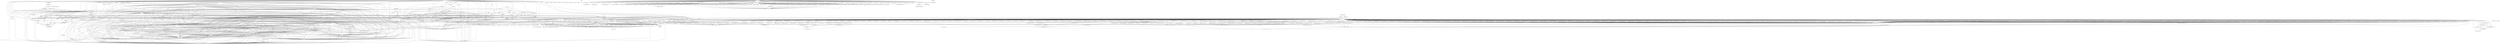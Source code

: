 digraph depends {
    node [shape=plaintext]
"angstrom-feed-configs" -> "opkg" [style=dotted]
"angstrom-packagegroup-boot" -> "angstrom-version"
"angstrom-packagegroup-boot" -> "packagegroup-boot"
"avahi-daemon" -> "base-files"
"avahi-daemon" -> "base-passwd"
"avahi-daemon" -> "libavahi-common3"
"avahi-daemon" -> "libavahi-core7"
"avahi-daemon" -> "libcap2"
"avahi-daemon" -> "libdaemon0"
"avahi-daemon" -> "libdbus-1-3"
"avahi-daemon" -> "libexpat1"
"avahi-daemon" -> "libnss-mdns" [style=dotted]
"avahi-daemon" -> "shadow"
"avahi-utils" -> "libavahi-client3"
"avahi-utils" -> "libavahi-common3"
"bash" -> "base-files"
"bash" -> "libtinfo5"
"bluez5" -> "libdbus-1-3"
"bluez5" -> "libglib-2.0-0"
"bluez5" -> "libreadline7"
"bluez5" -> "libudev1"
"busybox" -> "busybox-syslog" [style=dotted]
"busybox" -> "busybox-udhcpc" [style=dotted]
"ca-certificates" -> "openssl"
"coreutils" -> "libattr1"
"coreutils" -> "libcap2"
"coreutils" -> "libgmp10"
"cpufreq-tweaks" -> "cpufrequtils"
"curl" -> "libcurl4"
"dbus-1" -> "base-files"
"dbus-1" -> "base-passwd"
"dbus-1" -> "libdbus-1-3"
"dbus-1" -> "libexpat1"
"dbus-1" -> "libsystemd0"
"dbus-1" -> "libx11-6"
"dbus-1" -> "shadow"
"dracut" -> "bash"
"dracut" -> "busybox" [style=dotted]
"dracut" -> "coreutils" [style=dotted]
"dracut" -> "cpio"
"dracut" -> "findutils"
"dracut" -> "kernel-modules" [style=dotted]
"dracut" -> "ldd"
"dracut" -> "libkmod2"
"dracut" -> "systemd"
"dracut" -> "util-linux"
"dracut" -> "util-linux-blkid"
"dracut" -> "util-linux-getopt"
"e2fsprogs-e2fsck" -> "libblkid1"
"e2fsprogs-e2fsck" -> "libcom-err2"
"e2fsprogs-e2fsck" -> "libe2p2"
"e2fsprogs-e2fsck" -> "libext2fs2"
"e2fsprogs-e2fsck" -> "libuuid1"
"ffmpeg" -> "libavcodec58"
"ffmpeg" -> "libavdevice58"
"ffmpeg" -> "libavfilter7"
"ffmpeg" -> "libavformat58"
"ffmpeg" -> "libavutil56"
"ffmpeg" -> "libpostproc55"
"ffmpeg" -> "libswresample3"
"ffmpeg" -> "libswscale5"
"fixmac" -> "ranpwd"
"glibc-gconv-ibm850" -> "glibc-gconv"
"glibc-gconv-unicode" -> "glibc-gconv"
"glibc-gconv-utf-32" -> "glibc-gconv"
"glibc-localedata-en-gb" -> "glibc-localedata-en-us"
"glibc-localedata-en-gb" -> "glibc-localedata-i18n"
"glibc-localedata-en-gb" -> "glibc-localedata-iso14651-t1"
"glibc-localedata-en-gb" -> "glibc-localedata-translit-combining"
"glibc-localedata-en-us" -> "glibc-localedata-en-gb"
"glibc-localedata-en-us" -> "glibc-localedata-iso14651-t1"
"glibc-localedata-i18n" -> "glibc-localedata-iso14651-t1"
"glibc-localedata-i18n" -> "glibc-localedata-translit-neutral"
"glibc-localedata-iso14651-t1" -> "glibc-localedata-iso14651-t1-common"
"glibc-localedata-translit-neutral" -> "glibc-localedata-translit-circle"
"glibc-localedata-translit-neutral" -> "glibc-localedata-translit-cjk-compat"
"glibc-localedata-translit-neutral" -> "glibc-localedata-translit-compat"
"glibc-localedata-translit-neutral" -> "glibc-localedata-translit-font"
"glibc-localedata-translit-neutral" -> "glibc-localedata-translit-fraction"
"glibc-localedata-translit-neutral" -> "glibc-localedata-translit-narrow"
"glibc-localedata-translit-neutral" -> "glibc-localedata-translit-small"
"glibc-localedata-translit-neutral" -> "glibc-localedata-translit-wide"
"htop" -> "libncursesw5"
"htop" -> "libtinfo5"
"htop" -> "ncurses-terminfo"
"iptables" -> "kernel-module-iptable-filter" [style=dotted]
"iptables" -> "kernel-module-iptable-nat" [style=dotted]
"iptables" -> "kernel-module-ip-tables" [style=dotted]
"iptables" -> "kernel-module-ipt-masquerade" [style=dotted]
"iptables" -> "kernel-module-nf-conntrack-ipv4" [style=dotted]
"iptables" -> "kernel-module-nf-conntrack" [style=dotted]
"iptables" -> "kernel-module-nf-defrag-ipv4" [style=dotted]
"iptables" -> "kernel-module-nf-nat" [style=dotted]
"iptables" -> "kernel-module-x-tables" [style=dotted]
"iw" -> "libnl-3-200"
"iw" -> "libnl-genl-3-200"
"kernel-module-8021q-4.17.0" -> "kernel-module-garp-4.17.0"
"kernel-module-8021q-4.17.0" -> "kernel-module-mrp-4.17.0"
"kernel-module-adv7511-4.17.0" -> "kernel-module-cec-4.17.0"
"kernel-module-asix-4.17.0" -> "kernel-module-usbnet-4.17.0"
"kernel-module-authencesn-4.17.0" -> "kernel-module-authenc-4.17.0"
"kernel-module-ax88179-178a-4.17.0" -> "kernel-module-usbnet-4.17.0"
"kernel-module-bluetooth-4.17.0" -> "kernel-module-ecdh-generic-4.17.0"
"kernel-module-bluetooth-4.17.0" -> "kernel-module-rfkill-4.17.0"
"kernel-module-brcmfmac-4.17.0" -> "kernel-module-brcmutil-4.17.0"
"kernel-module-brcmfmac-4.17.0" -> "kernel-module-cfg80211-4.17.0"
"kernel-module-bridge-4.17.0" -> "kernel-module-ipv6-4.17.0"
"kernel-module-bridge-4.17.0" -> "kernel-module-llc-4.17.0"
"kernel-module-bridge-4.17.0" -> "kernel-module-stp-4.17.0"
"kernel-module-br-netfilter-4.17.0" -> "kernel-module-bridge-4.17.0"
"kernel-module-btrfs-4.17.0" -> "kernel-module-libcrc32c-4.17.0"
"kernel-module-btrfs-4.17.0" -> "kernel-module-lzo-compress-4.17.0"
"kernel-module-btrfs-4.17.0" -> "kernel-module-raid6-pq-4.17.0"
"kernel-module-btrfs-4.17.0" -> "kernel-module-xor-4.17.0"
"kernel-module-btrfs-4.17.0" -> "kernel-module-zlib-deflate-4.17.0"
"kernel-module-btrfs-4.17.0" -> "kernel-module-zstd-compress-4.17.0"
"kernel-module-btrfs-4.17.0" -> "kernel-module-zstd-decompress-4.17.0"
"kernel-module-cdc-ether-4.17.0" -> "kernel-module-usbnet-4.17.0"
"kernel-module-cdc-ncm-4.17.0" -> "kernel-module-usbnet-4.17.0"
"kernel-module-cdc-subset-4.17.0" -> "kernel-module-usbnet-4.17.0"
"kernel-module-cfg80211-4.17.0" -> "kernel-module-rfkill-4.17.0"
"kernel-module-cuse-4.17.0" -> "kernel-module-fuse-4.17.0"
"kernel-module-dm9601-4.17.0" -> "kernel-module-usbnet-4.17.0"
"kernel-module-garp-4.17.0" -> "kernel-module-llc-4.17.0"
"kernel-module-garp-4.17.0" -> "kernel-module-stp-4.17.0"
"kernel-module-hci-uart-4.17.0" -> "kernel-module-bluetooth-4.17.0"
"kernel-module-hidp-4.17.0" -> "kernel-module-bluetooth-4.17.0"
"kernel-module-ip6table-filter-4.17.0" -> "kernel-module-ip6-tables-4.17.0"
"kernel-module-ip6table-filter-4.17.0" -> "kernel-module-x-tables-4.17.0"
"kernel-module-ip6table-mangle-4.17.0" -> "kernel-module-ip6-tables-4.17.0"
"kernel-module-ip6table-mangle-4.17.0" -> "kernel-module-ipv6-4.17.0"
"kernel-module-ip6table-mangle-4.17.0" -> "kernel-module-x-tables-4.17.0"
"kernel-module-ip6table-nat-4.17.0" -> "kernel-module-ip6-tables-4.17.0"
"kernel-module-ip6table-nat-4.17.0" -> "kernel-module-nf-nat-ipv6-4.17.0"
"kernel-module-ip6-tables-4.17.0" -> "kernel-module-x-tables-4.17.0"
"kernel-module-ip6t-masquerade-4.17.0" -> "kernel-module-nf-conntrack-4.17.0"
"kernel-module-ip6t-masquerade-4.17.0" -> "kernel-module-nf-nat-masquerade-ipv6-4.17.0"
"kernel-module-ip6t-masquerade-4.17.0" -> "kernel-module-x-tables-4.17.0"
"kernel-module-ip6t-reject-4.17.0" -> "kernel-module-nf-reject-ipv6-4.17.0"
"kernel-module-ip6t-reject-4.17.0" -> "kernel-module-x-tables-4.17.0"
"kernel-module-iptable-filter-4.17.0" -> "kernel-module-ip-tables-4.17.0"
"kernel-module-iptable-filter-4.17.0" -> "kernel-module-x-tables-4.17.0"
"kernel-module-iptable-mangle-4.17.0" -> "kernel-module-ip-tables-4.17.0"
"kernel-module-iptable-mangle-4.17.0" -> "kernel-module-x-tables-4.17.0"
"kernel-module-iptable-nat-4.17.0" -> "kernel-module-ip-tables-4.17.0"
"kernel-module-iptable-nat-4.17.0" -> "kernel-module-nf-nat-ipv4-4.17.0"
"kernel-module-ip-tables-4.17.0" -> "kernel-module-x-tables-4.17.0"
"kernel-module-ipt-masquerade-4.17.0" -> "kernel-module-nf-conntrack-4.17.0"
"kernel-module-ipt-masquerade-4.17.0" -> "kernel-module-nf-nat-masquerade-ipv4-4.17.0"
"kernel-module-ipt-masquerade-4.17.0" -> "kernel-module-x-tables-4.17.0"
"kernel-module-ipt-reject-4.17.0" -> "kernel-module-nf-reject-ipv4-4.17.0"
"kernel-module-ipt-reject-4.17.0" -> "kernel-module-x-tables-4.17.0"
"kernel-module-ir-jvc-decoder-4.17.0" -> "kernel-module-rc-core-4.17.0"
"kernel-module-ir-kbd-i2c-4.17.0" -> "kernel-module-rc-core-4.17.0"
"kernel-module-ir-mce-kbd-decoder-4.17.0" -> "kernel-module-rc-core-4.17.0"
"kernel-module-ir-nec-decoder-4.17.0" -> "kernel-module-rc-core-4.17.0"
"kernel-module-ir-rc5-decoder-4.17.0" -> "kernel-module-rc-core-4.17.0"
"kernel-module-ir-rc6-decoder-4.17.0" -> "kernel-module-rc-core-4.17.0"
"kernel-module-ir-sanyo-decoder-4.17.0" -> "kernel-module-rc-core-4.17.0"
"kernel-module-ir-sharp-decoder-4.17.0" -> "kernel-module-rc-core-4.17.0"
"kernel-module-ir-sony-decoder-4.17.0" -> "kernel-module-rc-core-4.17.0"
"kernel-module-ir-xmp-decoder-4.17.0" -> "kernel-module-rc-core-4.17.0"
"kernel-module-lima-4.17.0" -> "kernel-module-gpu-sched-4.17.0"
"kernel-module-lima-4.17.0" -> "kernel-module-ttm-4.17.0"
"kernel-module-mac80211-4.17.0" -> "kernel-module-cfg80211-4.17.0"
"kernel-module-macvtap-4.17.0" -> "kernel-module-macvlan-4.17.0"
"kernel-module-macvtap-4.17.0" -> "kernel-module-tap-4.17.0"
"kernel-module-mcs7830-4.17.0" -> "kernel-module-usbnet-4.17.0"
"kernel-module-meson-ir-4.17.0" -> "kernel-module-rc-core-4.17.0"
"kernel-module-meson-rng-4.17.0" -> "kernel-module-rng-core-4.17.0"
"kernel-module-meson-vdec-4.17.0" -> "kernel-module-v4l2-mem2mem-4.17.0"
"kernel-module-meson-vdec-4.17.0" -> "kernel-module-videobuf2-common-4.17.0"
"kernel-module-meson-vdec-4.17.0" -> "kernel-module-videobuf2-dma-contig-4.17.0"
"kernel-module-meson-vdec-4.17.0" -> "kernel-module-videobuf2-v4l2-4.17.0"
"kernel-module-meson-vdec-4.17.0" -> "kernel-module-videodev-4.17.0"
"kernel-module-net1080-4.17.0" -> "kernel-module-usbnet-4.17.0"
"kernel-module-nf-conntrack-4.17.0" -> "kernel-module-libcrc32c-4.17.0"
"kernel-module-nf-conntrack-ipv4-4.17.0" -> "kernel-module-nf-conntrack-4.17.0"
"kernel-module-nf-conntrack-ipv4-4.17.0" -> "kernel-module-nf-defrag-ipv4-4.17.0"
"kernel-module-nf-conntrack-ipv6-4.17.0" -> "kernel-module-ipv6-4.17.0"
"kernel-module-nf-conntrack-ipv6-4.17.0" -> "kernel-module-nf-conntrack-4.17.0"
"kernel-module-nf-conntrack-ipv6-4.17.0" -> "kernel-module-nf-defrag-ipv6-4.17.0"
"kernel-module-nf-defrag-ipv6-4.17.0" -> "kernel-module-ipv6-4.17.0"
"kernel-module-nf-log-ipv4-4.17.0" -> "kernel-module-nf-log-common-4.17.0"
"kernel-module-nf-log-ipv6-4.17.0" -> "kernel-module-nf-log-common-4.17.0"
"kernel-module-nf-nat-4.17.0" -> "kernel-module-libcrc32c-4.17.0"
"kernel-module-nf-nat-4.17.0" -> "kernel-module-nf-conntrack-4.17.0"
"kernel-module-nf-nat-ipv4-4.17.0" -> "kernel-module-nf-conntrack-4.17.0"
"kernel-module-nf-nat-ipv4-4.17.0" -> "kernel-module-nf-nat-4.17.0"
"kernel-module-nf-nat-ipv6-4.17.0" -> "kernel-module-ipv6-4.17.0"
"kernel-module-nf-nat-ipv6-4.17.0" -> "kernel-module-nf-conntrack-4.17.0"
"kernel-module-nf-nat-ipv6-4.17.0" -> "kernel-module-nf-nat-4.17.0"
"kernel-module-nf-nat-masquerade-ipv4-4.17.0" -> "kernel-module-nf-conntrack-4.17.0"
"kernel-module-nf-nat-masquerade-ipv4-4.17.0" -> "kernel-module-nf-nat-4.17.0"
"kernel-module-nf-nat-masquerade-ipv6-4.17.0" -> "kernel-module-ipv6-4.17.0"
"kernel-module-nf-nat-masquerade-ipv6-4.17.0" -> "kernel-module-nf-conntrack-4.17.0"
"kernel-module-nf-nat-masquerade-ipv6-4.17.0" -> "kernel-module-nf-nat-4.17.0"
"kernel-module-nf-reject-ipv6-4.17.0" -> "kernel-module-ipv6-4.17.0"
"kernel-module-p8022-4.17.0" -> "kernel-module-llc-4.17.0"
"kernel-module-plusb-4.17.0" -> "kernel-module-usbnet-4.17.0"
"kernel-module-psnap-4.17.0" -> "kernel-module-llc-4.17.0"
"kernel-module-rc-adstech-dvb-t-pci-4.17.0" -> "kernel-module-rc-core-4.17.0"
"kernel-module-rc-alink-dtu-m-4.17.0" -> "kernel-module-rc-core-4.17.0"
"kernel-module-rc-anysee-4.17.0" -> "kernel-module-rc-core-4.17.0"
"kernel-module-rc-apac-viewcomp-4.17.0" -> "kernel-module-rc-core-4.17.0"
"kernel-module-rc-astrometa-t2hybrid-4.17.0" -> "kernel-module-rc-core-4.17.0"
"kernel-module-rc-asus-pc39-4.17.0" -> "kernel-module-rc-core-4.17.0"
"kernel-module-rc-asus-ps3-100-4.17.0" -> "kernel-module-rc-core-4.17.0"
"kernel-module-rc-ati-tv-wonder-hd-600-4.17.0" -> "kernel-module-rc-core-4.17.0"
"kernel-module-rc-ati-x10-4.17.0" -> "kernel-module-rc-core-4.17.0"
"kernel-module-rc-avermedia-4.17.0" -> "kernel-module-rc-core-4.17.0"
"kernel-module-rc-avermedia-a16d-4.17.0" -> "kernel-module-rc-core-4.17.0"
"kernel-module-rc-avermedia-cardbus-4.17.0" -> "kernel-module-rc-core-4.17.0"
"kernel-module-rc-avermedia-dvbt-4.17.0" -> "kernel-module-rc-core-4.17.0"
"kernel-module-rc-avermedia-m135a-4.17.0" -> "kernel-module-rc-core-4.17.0"
"kernel-module-rc-avermedia-m733a-rm-k6-4.17.0" -> "kernel-module-rc-core-4.17.0"
"kernel-module-rc-avermedia-rm-ks-4.17.0" -> "kernel-module-rc-core-4.17.0"
"kernel-module-rc-avertv-303-4.17.0" -> "kernel-module-rc-core-4.17.0"
"kernel-module-rc-azurewave-ad-tu700-4.17.0" -> "kernel-module-rc-core-4.17.0"
"kernel-module-rc-behold-4.17.0" -> "kernel-module-rc-core-4.17.0"
"kernel-module-rc-behold-columbus-4.17.0" -> "kernel-module-rc-core-4.17.0"
"kernel-module-rc-budget-ci-old-4.17.0" -> "kernel-module-rc-core-4.17.0"
"kernel-module-rc-cec-4.17.0" -> "kernel-module-rc-core-4.17.0"
"kernel-module-rc-cinergy-1400-4.17.0" -> "kernel-module-rc-core-4.17.0"
"kernel-module-rc-cinergy-4.17.0" -> "kernel-module-rc-core-4.17.0"
"kernel-module-rc-d680-dmb-4.17.0" -> "kernel-module-rc-core-4.17.0"
"kernel-module-rc-delock-61959-4.17.0" -> "kernel-module-rc-core-4.17.0"
"kernel-module-rc-dib0700-nec-4.17.0" -> "kernel-module-rc-core-4.17.0"
"kernel-module-rc-dib0700-rc5-4.17.0" -> "kernel-module-rc-core-4.17.0"
"kernel-module-rc-digitalnow-tinytwin-4.17.0" -> "kernel-module-rc-core-4.17.0"
"kernel-module-rc-digittrade-4.17.0" -> "kernel-module-rc-core-4.17.0"
"kernel-module-rc-dm1105-nec-4.17.0" -> "kernel-module-rc-core-4.17.0"
"kernel-module-rc-dntv-live-dvb-t-4.17.0" -> "kernel-module-rc-core-4.17.0"
"kernel-module-rc-dntv-live-dvbt-pro-4.17.0" -> "kernel-module-rc-core-4.17.0"
"kernel-module-rc-dtt200u-4.17.0" -> "kernel-module-rc-core-4.17.0"
"kernel-module-rc-dvbsky-4.17.0" -> "kernel-module-rc-core-4.17.0"
"kernel-module-rc-dvico-mce-4.17.0" -> "kernel-module-rc-core-4.17.0"
"kernel-module-rc-dvico-portable-4.17.0" -> "kernel-module-rc-core-4.17.0"
"kernel-module-rc-em-terratec-4.17.0" -> "kernel-module-rc-core-4.17.0"
"kernel-module-rc-encore-enltv2-4.17.0" -> "kernel-module-rc-core-4.17.0"
"kernel-module-rc-encore-enltv-4.17.0" -> "kernel-module-rc-core-4.17.0"
"kernel-module-rc-encore-enltv-fm53-4.17.0" -> "kernel-module-rc-core-4.17.0"
"kernel-module-rc-evga-indtube-4.17.0" -> "kernel-module-rc-core-4.17.0"
"kernel-module-rc-eztv-4.17.0" -> "kernel-module-rc-core-4.17.0"
"kernel-module-rc-flydvb-4.17.0" -> "kernel-module-rc-core-4.17.0"
"kernel-module-rc-flyvideo-4.17.0" -> "kernel-module-rc-core-4.17.0"
"kernel-module-rc-fusionhdtv-mce-4.17.0" -> "kernel-module-rc-core-4.17.0"
"kernel-module-rc-gadmei-rm008z-4.17.0" -> "kernel-module-rc-core-4.17.0"
"kernel-module-rc-geekbox-4.17.0" -> "kernel-module-rc-core-4.17.0"
"kernel-module-rc-genius-tvgo-a11mce-4.17.0" -> "kernel-module-rc-core-4.17.0"
"kernel-module-rc-gotview7135-4.17.0" -> "kernel-module-rc-core-4.17.0"
"kernel-module-rc-hauppauge-4.17.0" -> "kernel-module-rc-core-4.17.0"
"kernel-module-rc-hisi-poplar-4.17.0" -> "kernel-module-rc-core-4.17.0"
"kernel-module-rc-hisi-tv-demo-4.17.0" -> "kernel-module-rc-core-4.17.0"
"kernel-module-rc-imon-mce-4.17.0" -> "kernel-module-rc-core-4.17.0"
"kernel-module-rc-imon-pad-4.17.0" -> "kernel-module-rc-core-4.17.0"
"kernel-module-rc-imon-rsc-4.17.0" -> "kernel-module-rc-core-4.17.0"
"kernel-module-rc-iodata-bctv7e-4.17.0" -> "kernel-module-rc-core-4.17.0"
"kernel-module-rc-it913x-v1-4.17.0" -> "kernel-module-rc-core-4.17.0"
"kernel-module-rc-it913x-v2-4.17.0" -> "kernel-module-rc-core-4.17.0"
"kernel-module-rc-kaiomy-4.17.0" -> "kernel-module-rc-core-4.17.0"
"kernel-module-rc-kworld-315u-4.17.0" -> "kernel-module-rc-core-4.17.0"
"kernel-module-rc-kworld-pc150u-4.17.0" -> "kernel-module-rc-core-4.17.0"
"kernel-module-rc-kworld-plus-tv-analog-4.17.0" -> "kernel-module-rc-core-4.17.0"
"kernel-module-rc-leadtek-y04g0051-4.17.0" -> "kernel-module-rc-core-4.17.0"
"kernel-module-rc-lme2510-4.17.0" -> "kernel-module-rc-core-4.17.0"
"kernel-module-rc-manli-4.17.0" -> "kernel-module-rc-core-4.17.0"
"kernel-module-rc-medion-x10-4.17.0" -> "kernel-module-rc-core-4.17.0"
"kernel-module-rc-medion-x10-digitainer-4.17.0" -> "kernel-module-rc-core-4.17.0"
"kernel-module-rc-medion-x10-or2x-4.17.0" -> "kernel-module-rc-core-4.17.0"
"kernel-module-rc-msi-digivox-ii-4.17.0" -> "kernel-module-rc-core-4.17.0"
"kernel-module-rc-msi-digivox-iii-4.17.0" -> "kernel-module-rc-core-4.17.0"
"kernel-module-rc-msi-tvanywhere-4.17.0" -> "kernel-module-rc-core-4.17.0"
"kernel-module-rc-msi-tvanywhere-plus-4.17.0" -> "kernel-module-rc-core-4.17.0"
"kernel-module-rc-nebula-4.17.0" -> "kernel-module-rc-core-4.17.0"
"kernel-module-rc-nec-terratec-cinergy-xs-4.17.0" -> "kernel-module-rc-core-4.17.0"
"kernel-module-rc-norwood-4.17.0" -> "kernel-module-rc-core-4.17.0"
"kernel-module-rc-npgtech-4.17.0" -> "kernel-module-rc-core-4.17.0"
"kernel-module-rc-pctv-sedna-4.17.0" -> "kernel-module-rc-core-4.17.0"
"kernel-module-rc-pinnacle-color-4.17.0" -> "kernel-module-rc-core-4.17.0"
"kernel-module-rc-pinnacle-grey-4.17.0" -> "kernel-module-rc-core-4.17.0"
"kernel-module-rc-pinnacle-pctv-hd-4.17.0" -> "kernel-module-rc-core-4.17.0"
"kernel-module-rc-pixelview-002t-4.17.0" -> "kernel-module-rc-core-4.17.0"
"kernel-module-rc-pixelview-4.17.0" -> "kernel-module-rc-core-4.17.0"
"kernel-module-rc-pixelview-mk12-4.17.0" -> "kernel-module-rc-core-4.17.0"
"kernel-module-rc-pixelview-new-4.17.0" -> "kernel-module-rc-core-4.17.0"
"kernel-module-rc-powercolor-real-angel-4.17.0" -> "kernel-module-rc-core-4.17.0"
"kernel-module-rc-proteus-2309-4.17.0" -> "kernel-module-rc-core-4.17.0"
"kernel-module-rc-purpletv-4.17.0" -> "kernel-module-rc-core-4.17.0"
"kernel-module-rc-pv951-4.17.0" -> "kernel-module-rc-core-4.17.0"
"kernel-module-rc-rc6-mce-4.17.0" -> "kernel-module-rc-core-4.17.0"
"kernel-module-rc-real-audio-220-32-keys-4.17.0" -> "kernel-module-rc-core-4.17.0"
"kernel-module-rc-reddo-4.17.0" -> "kernel-module-rc-core-4.17.0"
"kernel-module-rc-snapstream-firefly-4.17.0" -> "kernel-module-rc-core-4.17.0"
"kernel-module-rc-streamzap-4.17.0" -> "kernel-module-rc-core-4.17.0"
"kernel-module-rc-su3000-4.17.0" -> "kernel-module-rc-core-4.17.0"
"kernel-module-rc-tango-4.17.0" -> "kernel-module-rc-core-4.17.0"
"kernel-module-rc-tbs-nec-4.17.0" -> "kernel-module-rc-core-4.17.0"
"kernel-module-rc-technisat-ts35-4.17.0" -> "kernel-module-rc-core-4.17.0"
"kernel-module-rc-technisat-usb2-4.17.0" -> "kernel-module-rc-core-4.17.0"
"kernel-module-rc-terratec-cinergy-c-pci-4.17.0" -> "kernel-module-rc-core-4.17.0"
"kernel-module-rc-terratec-cinergy-s2-hd-4.17.0" -> "kernel-module-rc-core-4.17.0"
"kernel-module-rc-terratec-cinergy-xs-4.17.0" -> "kernel-module-rc-core-4.17.0"
"kernel-module-rc-terratec-slim-2-4.17.0" -> "kernel-module-rc-core-4.17.0"
"kernel-module-rc-terratec-slim-4.17.0" -> "kernel-module-rc-core-4.17.0"
"kernel-module-rc-tevii-nec-4.17.0" -> "kernel-module-rc-core-4.17.0"
"kernel-module-rc-tivo-4.17.0" -> "kernel-module-rc-core-4.17.0"
"kernel-module-rc-total-media-in-hand-02-4.17.0" -> "kernel-module-rc-core-4.17.0"
"kernel-module-rc-total-media-in-hand-4.17.0" -> "kernel-module-rc-core-4.17.0"
"kernel-module-rc-trekstor-4.17.0" -> "kernel-module-rc-core-4.17.0"
"kernel-module-rc-tt-1500-4.17.0" -> "kernel-module-rc-core-4.17.0"
"kernel-module-rc-twinhan1027-4.17.0" -> "kernel-module-rc-core-4.17.0"
"kernel-module-rc-twinhan-dtv-cab-ci-4.17.0" -> "kernel-module-rc-core-4.17.0"
"kernel-module-rc-videomate-m1f-4.17.0" -> "kernel-module-rc-core-4.17.0"
"kernel-module-rc-videomate-s350-4.17.0" -> "kernel-module-rc-core-4.17.0"
"kernel-module-rc-videomate-tv-pvr-4.17.0" -> "kernel-module-rc-core-4.17.0"
"kernel-module-rc-winfast-4.17.0" -> "kernel-module-rc-core-4.17.0"
"kernel-module-rc-winfast-usbii-deluxe-4.17.0" -> "kernel-module-rc-core-4.17.0"
"kernel-module-rc-zx-irdec-4.17.0" -> "kernel-module-rc-core-4.17.0"
"kernel-module-sit-4.17.0" -> "kernel-module-ip-tunnel-4.17.0"
"kernel-module-sit-4.17.0" -> "kernel-module-ipv6-4.17.0"
"kernel-module-sit-4.17.0" -> "kernel-module-tunnel4-4.17.0"
"kernel-modules" -> "kernel-module-8021q-4.17.0"
"kernel-modules" -> "kernel-module-adv7511-4.17.0"
"kernel-modules" -> "kernel-module-arc4-4.17.0"
"kernel-modules" -> "kernel-module-asix-4.17.0"
"kernel-modules" -> "kernel-module-at25-4.17.0"
"kernel-modules" -> "kernel-module-authenc-4.17.0"
"kernel-modules" -> "kernel-module-authencesn-4.17.0"
"kernel-modules" -> "kernel-module-ax88179-178a-4.17.0"
"kernel-modules" -> "kernel-module-bluetooth-4.17.0"
"kernel-modules" -> "kernel-module-brcmfmac-4.17.0"
"kernel-modules" -> "kernel-module-brcmutil-4.17.0"
"kernel-modules" -> "kernel-module-bridge-4.17.0"
"kernel-modules" -> "kernel-module-br-netfilter-4.17.0"
"kernel-modules" -> "kernel-module-btrfs-4.17.0"
"kernel-modules" -> "kernel-module-ccm-4.17.0"
"kernel-modules" -> "kernel-module-cdc-ether-4.17.0"
"kernel-modules" -> "kernel-module-cdc-ncm-4.17.0"
"kernel-modules" -> "kernel-module-cdc-subset-4.17.0"
"kernel-modules" -> "kernel-module-cec-4.17.0"
"kernel-modules" -> "kernel-module-cfg80211-4.17.0"
"kernel-modules" -> "kernel-module-ch7006-4.17.0"
"kernel-modules" -> "kernel-module-cmac-4.17.0"
"kernel-modules" -> "kernel-module-crypto-engine-4.17.0"
"kernel-modules" -> "kernel-module-ctr-4.17.0"
"kernel-modules" -> "kernel-module-cuse-4.17.0"
"kernel-modules" -> "kernel-module-dm9601-4.17.0"
"kernel-modules" -> "kernel-module-dvb-core-4.17.0"
"kernel-modules" -> "kernel-module-ecb-4.17.0"
"kernel-modules" -> "kernel-module-ecdh-generic-4.17.0"
"kernel-modules" -> "kernel-module-fuse-4.17.0"
"kernel-modules" -> "kernel-module-garp-4.17.0"
"kernel-modules" -> "kernel-module-gcm-4.17.0"
"kernel-modules" -> "kernel-module-ghash-generic-4.17.0"
"kernel-modules" -> "kernel-module-gpu-sched-4.17.0"
"kernel-modules" -> "kernel-module-hci-uart-4.17.0"
"kernel-modules" -> "kernel-module-hidp-4.17.0"
"kernel-modules" -> "kernel-module-ina2xx-4.17.0"
"kernel-modules" -> "kernel-module-ip6table-filter-4.17.0"
"kernel-modules" -> "kernel-module-ip6table-mangle-4.17.0"
"kernel-modules" -> "kernel-module-ip6table-nat-4.17.0"
"kernel-modules" -> "kernel-module-ip6-tables-4.17.0"
"kernel-modules" -> "kernel-module-ip6t-masquerade-4.17.0"
"kernel-modules" -> "kernel-module-ip6t-reject-4.17.0"
"kernel-modules" -> "kernel-module-iptable-filter-4.17.0"
"kernel-modules" -> "kernel-module-iptable-mangle-4.17.0"
"kernel-modules" -> "kernel-module-iptable-nat-4.17.0"
"kernel-modules" -> "kernel-module-ip-tables-4.17.0"
"kernel-modules" -> "kernel-module-ipt-masquerade-4.17.0"
"kernel-modules" -> "kernel-module-ipt-reject-4.17.0"
"kernel-modules" -> "kernel-module-ip-tunnel-4.17.0"
"kernel-modules" -> "kernel-module-ipv6-4.17.0"
"kernel-modules" -> "kernel-module-ir-jvc-decoder-4.17.0"
"kernel-modules" -> "kernel-module-ir-kbd-i2c-4.17.0"
"kernel-modules" -> "kernel-module-ir-mce-kbd-decoder-4.17.0"
"kernel-modules" -> "kernel-module-ir-nec-decoder-4.17.0"
"kernel-modules" -> "kernel-module-ir-rc5-decoder-4.17.0"
"kernel-modules" -> "kernel-module-ir-rc6-decoder-4.17.0"
"kernel-modules" -> "kernel-module-ir-sanyo-decoder-4.17.0"
"kernel-modules" -> "kernel-module-ir-sharp-decoder-4.17.0"
"kernel-modules" -> "kernel-module-ir-sony-decoder-4.17.0"
"kernel-modules" -> "kernel-module-ir-xmp-decoder-4.17.0"
"kernel-modules" -> "kernel-module-libcrc32c-4.17.0"
"kernel-modules" -> "kernel-module-lima-4.17.0"
"kernel-modules" -> "kernel-module-llc-4.17.0"
"kernel-modules" -> "kernel-module-lm90-4.17.0"
"kernel-modules" -> "kernel-module-lzo-compress-4.17.0"
"kernel-modules" -> "kernel-module-mac80211-4.17.0"
"kernel-modules" -> "kernel-module-macvlan-4.17.0"
"kernel-modules" -> "kernel-module-macvtap-4.17.0"
"kernel-modules" -> "kernel-module-mc44s803-4.17.0"
"kernel-modules" -> "kernel-module-mcs7830-4.17.0"
"kernel-modules" -> "kernel-module-media-4.17.0"
"kernel-modules" -> "kernel-module-meson-gxbb-wdt-4.17.0"
"kernel-modules" -> "kernel-module-meson-ir-4.17.0"
"kernel-modules" -> "kernel-module-meson-rng-4.17.0"
"kernel-modules" -> "kernel-module-meson-vdec-4.17.0"
"kernel-modules" -> "kernel-module-meson-wdt-4.17.0"
"kernel-modules" -> "kernel-module-mrp-4.17.0"
"kernel-modules" -> "kernel-module-mt20xx-4.17.0"
"kernel-modules" -> "kernel-module-nbd-4.17.0"
"kernel-modules" -> "kernel-module-net1080-4.17.0"
"kernel-modules" -> "kernel-module-nf-conntrack-4.17.0"
"kernel-modules" -> "kernel-module-nf-conntrack-ipv4-4.17.0"
"kernel-modules" -> "kernel-module-nf-conntrack-ipv6-4.17.0"
"kernel-modules" -> "kernel-module-nf-defrag-ipv4-4.17.0"
"kernel-modules" -> "kernel-module-nf-defrag-ipv6-4.17.0"
"kernel-modules" -> "kernel-module-nf-log-common-4.17.0"
"kernel-modules" -> "kernel-module-nf-log-ipv4-4.17.0"
"kernel-modules" -> "kernel-module-nf-log-ipv6-4.17.0"
"kernel-modules" -> "kernel-module-nf-nat-4.17.0"
"kernel-modules" -> "kernel-module-nf-nat-ipv4-4.17.0"
"kernel-modules" -> "kernel-module-nf-nat-ipv6-4.17.0"
"kernel-modules" -> "kernel-module-nf-nat-masquerade-ipv4-4.17.0"
"kernel-modules" -> "kernel-module-nf-nat-masquerade-ipv6-4.17.0"
"kernel-modules" -> "kernel-module-nf-reject-ipv4-4.17.0"
"kernel-modules" -> "kernel-module-nf-reject-ipv6-4.17.0"
"kernel-modules" -> "kernel-module-nfs-layout-flexfiles-4.17.0"
"kernel-modules" -> "kernel-module-overlay-4.17.0"
"kernel-modules" -> "kernel-module-p8022-4.17.0"
"kernel-modules" -> "kernel-module-pegasus-4.17.0"
"kernel-modules" -> "kernel-module-plusb-4.17.0"
"kernel-modules" -> "kernel-module-psnap-4.17.0"
"kernel-modules" -> "kernel-module-pwm-meson-4.17.0"
"kernel-modules" -> "kernel-module-r8152-4.17.0"
"kernel-modules" -> "kernel-module-raid6-pq-4.17.0"
"kernel-modules" -> "kernel-module-rc-adstech-dvb-t-pci-4.17.0"
"kernel-modules" -> "kernel-module-rc-alink-dtu-m-4.17.0"
"kernel-modules" -> "kernel-module-rc-anysee-4.17.0"
"kernel-modules" -> "kernel-module-rc-apac-viewcomp-4.17.0"
"kernel-modules" -> "kernel-module-rc-astrometa-t2hybrid-4.17.0"
"kernel-modules" -> "kernel-module-rc-asus-pc39-4.17.0"
"kernel-modules" -> "kernel-module-rc-asus-ps3-100-4.17.0"
"kernel-modules" -> "kernel-module-rc-ati-tv-wonder-hd-600-4.17.0"
"kernel-modules" -> "kernel-module-rc-ati-x10-4.17.0"
"kernel-modules" -> "kernel-module-rc-avermedia-4.17.0"
"kernel-modules" -> "kernel-module-rc-avermedia-a16d-4.17.0"
"kernel-modules" -> "kernel-module-rc-avermedia-cardbus-4.17.0"
"kernel-modules" -> "kernel-module-rc-avermedia-dvbt-4.17.0"
"kernel-modules" -> "kernel-module-rc-avermedia-m135a-4.17.0"
"kernel-modules" -> "kernel-module-rc-avermedia-m733a-rm-k6-4.17.0"
"kernel-modules" -> "kernel-module-rc-avermedia-rm-ks-4.17.0"
"kernel-modules" -> "kernel-module-rc-avertv-303-4.17.0"
"kernel-modules" -> "kernel-module-rc-azurewave-ad-tu700-4.17.0"
"kernel-modules" -> "kernel-module-rc-behold-4.17.0"
"kernel-modules" -> "kernel-module-rc-behold-columbus-4.17.0"
"kernel-modules" -> "kernel-module-rc-budget-ci-old-4.17.0"
"kernel-modules" -> "kernel-module-rc-cec-4.17.0"
"kernel-modules" -> "kernel-module-rc-cinergy-1400-4.17.0"
"kernel-modules" -> "kernel-module-rc-cinergy-4.17.0"
"kernel-modules" -> "kernel-module-rc-core-4.17.0"
"kernel-modules" -> "kernel-module-rc-d680-dmb-4.17.0"
"kernel-modules" -> "kernel-module-rc-delock-61959-4.17.0"
"kernel-modules" -> "kernel-module-rc-dib0700-nec-4.17.0"
"kernel-modules" -> "kernel-module-rc-dib0700-rc5-4.17.0"
"kernel-modules" -> "kernel-module-rc-digitalnow-tinytwin-4.17.0"
"kernel-modules" -> "kernel-module-rc-digittrade-4.17.0"
"kernel-modules" -> "kernel-module-rc-dm1105-nec-4.17.0"
"kernel-modules" -> "kernel-module-rc-dntv-live-dvb-t-4.17.0"
"kernel-modules" -> "kernel-module-rc-dntv-live-dvbt-pro-4.17.0"
"kernel-modules" -> "kernel-module-rc-dtt200u-4.17.0"
"kernel-modules" -> "kernel-module-rc-dvbsky-4.17.0"
"kernel-modules" -> "kernel-module-rc-dvico-mce-4.17.0"
"kernel-modules" -> "kernel-module-rc-dvico-portable-4.17.0"
"kernel-modules" -> "kernel-module-rc-em-terratec-4.17.0"
"kernel-modules" -> "kernel-module-rc-encore-enltv2-4.17.0"
"kernel-modules" -> "kernel-module-rc-encore-enltv-4.17.0"
"kernel-modules" -> "kernel-module-rc-encore-enltv-fm53-4.17.0"
"kernel-modules" -> "kernel-module-rc-evga-indtube-4.17.0"
"kernel-modules" -> "kernel-module-rc-eztv-4.17.0"
"kernel-modules" -> "kernel-module-rc-flydvb-4.17.0"
"kernel-modules" -> "kernel-module-rc-flyvideo-4.17.0"
"kernel-modules" -> "kernel-module-rc-fusionhdtv-mce-4.17.0"
"kernel-modules" -> "kernel-module-rc-gadmei-rm008z-4.17.0"
"kernel-modules" -> "kernel-module-rc-geekbox-4.17.0"
"kernel-modules" -> "kernel-module-rc-genius-tvgo-a11mce-4.17.0"
"kernel-modules" -> "kernel-module-rc-gotview7135-4.17.0"
"kernel-modules" -> "kernel-module-rc-hauppauge-4.17.0"
"kernel-modules" -> "kernel-module-rc-hisi-poplar-4.17.0"
"kernel-modules" -> "kernel-module-rc-hisi-tv-demo-4.17.0"
"kernel-modules" -> "kernel-module-rc-imon-mce-4.17.0"
"kernel-modules" -> "kernel-module-rc-imon-pad-4.17.0"
"kernel-modules" -> "kernel-module-rc-imon-rsc-4.17.0"
"kernel-modules" -> "kernel-module-rc-iodata-bctv7e-4.17.0"
"kernel-modules" -> "kernel-module-rc-it913x-v1-4.17.0"
"kernel-modules" -> "kernel-module-rc-it913x-v2-4.17.0"
"kernel-modules" -> "kernel-module-rc-kaiomy-4.17.0"
"kernel-modules" -> "kernel-module-rc-kworld-315u-4.17.0"
"kernel-modules" -> "kernel-module-rc-kworld-pc150u-4.17.0"
"kernel-modules" -> "kernel-module-rc-kworld-plus-tv-analog-4.17.0"
"kernel-modules" -> "kernel-module-rc-leadtek-y04g0051-4.17.0"
"kernel-modules" -> "kernel-module-rc-lme2510-4.17.0"
"kernel-modules" -> "kernel-module-rc-manli-4.17.0"
"kernel-modules" -> "kernel-module-rc-medion-x10-4.17.0"
"kernel-modules" -> "kernel-module-rc-medion-x10-digitainer-4.17.0"
"kernel-modules" -> "kernel-module-rc-medion-x10-or2x-4.17.0"
"kernel-modules" -> "kernel-module-rc-msi-digivox-ii-4.17.0"
"kernel-modules" -> "kernel-module-rc-msi-digivox-iii-4.17.0"
"kernel-modules" -> "kernel-module-rc-msi-tvanywhere-4.17.0"
"kernel-modules" -> "kernel-module-rc-msi-tvanywhere-plus-4.17.0"
"kernel-modules" -> "kernel-module-rc-nebula-4.17.0"
"kernel-modules" -> "kernel-module-rc-nec-terratec-cinergy-xs-4.17.0"
"kernel-modules" -> "kernel-module-rc-norwood-4.17.0"
"kernel-modules" -> "kernel-module-rc-npgtech-4.17.0"
"kernel-modules" -> "kernel-module-rc-pctv-sedna-4.17.0"
"kernel-modules" -> "kernel-module-rc-pinnacle-color-4.17.0"
"kernel-modules" -> "kernel-module-rc-pinnacle-grey-4.17.0"
"kernel-modules" -> "kernel-module-rc-pinnacle-pctv-hd-4.17.0"
"kernel-modules" -> "kernel-module-rc-pixelview-002t-4.17.0"
"kernel-modules" -> "kernel-module-rc-pixelview-4.17.0"
"kernel-modules" -> "kernel-module-rc-pixelview-mk12-4.17.0"
"kernel-modules" -> "kernel-module-rc-pixelview-new-4.17.0"
"kernel-modules" -> "kernel-module-rc-powercolor-real-angel-4.17.0"
"kernel-modules" -> "kernel-module-rc-proteus-2309-4.17.0"
"kernel-modules" -> "kernel-module-rc-purpletv-4.17.0"
"kernel-modules" -> "kernel-module-rc-pv951-4.17.0"
"kernel-modules" -> "kernel-module-rc-rc6-mce-4.17.0"
"kernel-modules" -> "kernel-module-rc-real-audio-220-32-keys-4.17.0"
"kernel-modules" -> "kernel-module-rc-reddo-4.17.0"
"kernel-modules" -> "kernel-module-rc-snapstream-firefly-4.17.0"
"kernel-modules" -> "kernel-module-rc-streamzap-4.17.0"
"kernel-modules" -> "kernel-module-rc-su3000-4.17.0"
"kernel-modules" -> "kernel-module-rc-tango-4.17.0"
"kernel-modules" -> "kernel-module-rc-tbs-nec-4.17.0"
"kernel-modules" -> "kernel-module-rc-technisat-ts35-4.17.0"
"kernel-modules" -> "kernel-module-rc-technisat-usb2-4.17.0"
"kernel-modules" -> "kernel-module-rc-terratec-cinergy-c-pci-4.17.0"
"kernel-modules" -> "kernel-module-rc-terratec-cinergy-s2-hd-4.17.0"
"kernel-modules" -> "kernel-module-rc-terratec-cinergy-xs-4.17.0"
"kernel-modules" -> "kernel-module-rc-terratec-slim-2-4.17.0"
"kernel-modules" -> "kernel-module-rc-terratec-slim-4.17.0"
"kernel-modules" -> "kernel-module-rc-tevii-nec-4.17.0"
"kernel-modules" -> "kernel-module-rc-tivo-4.17.0"
"kernel-modules" -> "kernel-module-rc-total-media-in-hand-02-4.17.0"
"kernel-modules" -> "kernel-module-rc-total-media-in-hand-4.17.0"
"kernel-modules" -> "kernel-module-rc-trekstor-4.17.0"
"kernel-modules" -> "kernel-module-rc-tt-1500-4.17.0"
"kernel-modules" -> "kernel-module-rc-twinhan1027-4.17.0"
"kernel-modules" -> "kernel-module-rc-twinhan-dtv-cab-ci-4.17.0"
"kernel-modules" -> "kernel-module-rc-videomate-m1f-4.17.0"
"kernel-modules" -> "kernel-module-rc-videomate-s350-4.17.0"
"kernel-modules" -> "kernel-module-rc-videomate-tv-pvr-4.17.0"
"kernel-modules" -> "kernel-module-rc-winfast-4.17.0"
"kernel-modules" -> "kernel-module-rc-winfast-usbii-deluxe-4.17.0"
"kernel-modules" -> "kernel-module-rc-zx-irdec-4.17.0"
"kernel-modules" -> "kernel-module-realtek-4.17.0"
"kernel-modules" -> "kernel-module-rfkill-4.17.0"
"kernel-modules" -> "kernel-module-rng-core-4.17.0"
"kernel-modules" -> "kernel-module-rtc-rk808-4.17.0"
"kernel-modules" -> "kernel-module-rtl8150-4.17.0"
"kernel-modules" -> "kernel-module-seqiv-4.17.0"
"kernel-modules" -> "kernel-module-sil164-4.17.0"
"kernel-modules" -> "kernel-module-sit-4.17.0"
"kernel-modules" -> "kernel-module-smsc75xx-4.17.0"
"kernel-modules" -> "kernel-module-smsc95xx-4.17.0"
"kernel-modules" -> "kernel-module-spidev-4.17.0"
"kernel-modules" -> "kernel-module-spi-meson-spifc-4.17.0"
"kernel-modules" -> "kernel-module-sr9800-4.17.0"
"kernel-modules" -> "kernel-module-stp-4.17.0"
"kernel-modules" -> "kernel-module-tap-4.17.0"
"kernel-modules" -> "kernel-module-tda18271-4.17.0"
"kernel-modules" -> "kernel-module-tda827x-4.17.0"
"kernel-modules" -> "kernel-module-tda8290-4.17.0"
"kernel-modules" -> "kernel-module-tda9887-4.17.0"
"kernel-modules" -> "kernel-module-ttm-4.17.0"
"kernel-modules" -> "kernel-module-tuner-simple-4.17.0"
"kernel-modules" -> "kernel-module-tuner-types-4.17.0"
"kernel-modules" -> "kernel-module-tuner-xc2028-4.17.0"
"kernel-modules" -> "kernel-module-tunnel4-4.17.0"
"kernel-modules" -> "kernel-module-usbnet-4.17.0"
"kernel-modules" -> "kernel-module-v4l2-common-4.17.0"
"kernel-modules" -> "kernel-module-v4l2-dv-timings-4.17.0"
"kernel-modules" -> "kernel-module-v4l2-mem2mem-4.17.0"
"kernel-modules" -> "kernel-module-veth-4.17.0"
"kernel-modules" -> "kernel-module-videobuf2-common-4.17.0"
"kernel-modules" -> "kernel-module-videobuf2-dma-contig-4.17.0"
"kernel-modules" -> "kernel-module-videobuf2-memops-4.17.0"
"kernel-modules" -> "kernel-module-videobuf2-v4l2-4.17.0"
"kernel-modules" -> "kernel-module-videodev-4.17.0"
"kernel-modules" -> "kernel-module-virtio-crypto-4.17.0"
"kernel-modules" -> "kernel-module-wl18xx-4.17.0"
"kernel-modules" -> "kernel-module-wlcore-4.17.0"
"kernel-modules" -> "kernel-module-wlcore-sdio-4.17.0"
"kernel-modules" -> "kernel-module-xc4000-4.17.0"
"kernel-modules" -> "kernel-module-xc5000-4.17.0"
"kernel-modules" -> "kernel-module-xen-privcmd-4.17.0"
"kernel-modules" -> "kernel-module-xfrm6-mode-beet-4.17.0"
"kernel-modules" -> "kernel-module-xfrm6-mode-transport-4.17.0"
"kernel-modules" -> "kernel-module-xfrm6-mode-tunnel-4.17.0"
"kernel-modules" -> "kernel-module-xor-4.17.0"
"kernel-modules" -> "kernel-module-x-tables-4.17.0"
"kernel-modules" -> "kernel-module-xt-addrtype-4.17.0"
"kernel-modules" -> "kernel-module-xt-checksum-4.17.0"
"kernel-modules" -> "kernel-module-xt-conntrack-4.17.0"
"kernel-modules" -> "kernel-module-xt-log-4.17.0"
"kernel-modules" -> "kernel-module-xt-nat-4.17.0"
"kernel-modules" -> "kernel-module-xt-tcpudp-4.17.0"
"kernel-modules" -> "kernel-module-xxhash-4.17.0"
"kernel-modules" -> "kernel-module-zaurus-4.17.0"
"kernel-modules" -> "kernel-module-zlib-deflate-4.17.0"
"kernel-modules" -> "kernel-module-zstd-compress-4.17.0"
"kernel-modules" -> "kernel-module-zstd-decompress-4.17.0"
"kernel-module-smsc75xx-4.17.0" -> "kernel-module-usbnet-4.17.0"
"kernel-module-smsc95xx-4.17.0" -> "kernel-module-usbnet-4.17.0"
"kernel-module-sr9800-4.17.0" -> "kernel-module-usbnet-4.17.0"
"kernel-module-stp-4.17.0" -> "kernel-module-llc-4.17.0"
"kernel-module-tuner-simple-4.17.0" -> "kernel-module-tuner-types-4.17.0"
"kernel-module-v4l2-common-4.17.0" -> "kernel-module-videodev-4.17.0"
"kernel-module-v4l2-mem2mem-4.17.0" -> "kernel-module-videobuf2-common-4.17.0"
"kernel-module-v4l2-mem2mem-4.17.0" -> "kernel-module-videobuf2-v4l2-4.17.0"
"kernel-module-v4l2-mem2mem-4.17.0" -> "kernel-module-videodev-4.17.0"
"kernel-module-videobuf2-common-4.17.0" -> "kernel-module-videodev-4.17.0"
"kernel-module-videobuf2-dma-contig-4.17.0" -> "kernel-module-videobuf2-memops-4.17.0"
"kernel-module-videobuf2-v4l2-4.17.0" -> "kernel-module-videobuf2-common-4.17.0"
"kernel-module-videobuf2-v4l2-4.17.0" -> "kernel-module-videodev-4.17.0"
"kernel-module-videodev-4.17.0" -> "kernel-module-media-4.17.0"
"kernel-module-virtio-crypto-4.17.0" -> "kernel-module-crypto-engine-4.17.0"
"kernel-module-wl18xx-4.17.0" -> "kernel-module-cfg80211-4.17.0"
"kernel-module-wl18xx-4.17.0" -> "kernel-module-mac80211-4.17.0"
"kernel-module-wl18xx-4.17.0" -> "kernel-module-wlcore-4.17.0"
"kernel-module-wlcore-4.17.0" -> "kernel-module-cfg80211-4.17.0"
"kernel-module-wlcore-4.17.0" -> "kernel-module-mac80211-4.17.0"
"kernel-module-xfrm6-mode-beet-4.17.0" -> "kernel-module-ipv6-4.17.0"
"kernel-module-xfrm6-mode-tunnel-4.17.0" -> "kernel-module-ipv6-4.17.0"
"kernel-module-xt-addrtype-4.17.0" -> "kernel-module-x-tables-4.17.0"
"kernel-module-xt-checksum-4.17.0" -> "kernel-module-x-tables-4.17.0"
"kernel-module-xt-conntrack-4.17.0" -> "kernel-module-nf-conntrack-4.17.0"
"kernel-module-xt-conntrack-4.17.0" -> "kernel-module-x-tables-4.17.0"
"kernel-module-xt-log-4.17.0" -> "kernel-module-x-tables-4.17.0"
"kernel-module-xt-nat-4.17.0" -> "kernel-module-nf-conntrack-4.17.0"
"kernel-module-xt-nat-4.17.0" -> "kernel-module-nf-nat-4.17.0"
"kernel-module-xt-nat-4.17.0" -> "kernel-module-x-tables-4.17.0"
"kernel-module-xt-tcpudp-4.17.0" -> "kernel-module-x-tables-4.17.0"
"kernel-module-zaurus-4.17.0" -> "kernel-module-cdc-ether-4.17.0"
"kernel-module-zaurus-4.17.0" -> "kernel-module-usbnet-4.17.0"
"kernel-module-zstd-compress-4.17.0" -> "kernel-module-xxhash-4.17.0"
"kernel-module-zstd-decompress-4.17.0" -> "kernel-module-xxhash-4.17.0"
"kmod" -> "libz1"
"kodi-addon-pvr-hts" -> "libkodiplatform18.0"
"kodi-addon-pvr-hts" -> "libstdc++6"
"kodi" -> "bluez5"
"kodi" -> "glibc-charmap-ibm850" [style=dotted]
"kodi" -> "glibc-charmap-utf-8" [style=dotted]
"kodi" -> "glibc-gconv-ibm850" [style=dotted]
"kodi" -> "glibc-gconv-unicode" [style=dotted]
"kodi" -> "glibc-gconv-utf-32" [style=dotted]
"kodi" -> "glibc-localedata-en-us" [style=dotted]
"kodi" -> "lcms"
"kodi" -> "libasound2"
"kodi" -> "libass9"
"kodi" -> "libavahi-client3"
"kodi" -> "libavahi-common3"
"kodi" -> "libavcodec58"
"kodi" -> "libavfilter7"
"kodi" -> "libavformat58"
"kodi" -> "libavutil56"
"kodi" -> "libcap2"
"kodi" -> "libcdio16"
"kodi" -> "libcec"
"kodi" -> "libcec" [style=dotted]
"kodi" -> "libcrypto1.0.2"
"kodi" -> "libcurl4"
"kodi" -> "libcurl4" [style=dotted]
"kodi" -> "libdbus-1-3"
"kodi" -> "libdrm2"
"kodi" -> "libegl-mesa"
"kodi" -> "libexpat1"
"kodi" -> "libfreetype6"
"kodi" -> "libfribidi0"
"kodi" -> "libgbm1"
"kodi" -> "libgles2-mesa"
"kodi" -> "libinput10"
"kodi" -> "libiso9660-10"
"kodi" -> "liblzo2-2"
"kodi" -> "libmicrohttpd12"
"kodi" -> "libnfs11.0.0" [style=dotted]
"kodi" -> "libpcre1"
"kodi" -> "libpcrecpp0"
"kodi" -> "libpostproc55"
"kodi" -> "libpulse0"
"kodi" -> "libpulse-mainloop-glib0"
"kodi" -> "libpulse-simple0"
"kodi" -> "libpython2.7-1.0"
"kodi" -> "libsmbclient0"
"kodi" -> "libsqlite3-0"
"kodi" -> "libssh"
"kodi" -> "libssl1.0.2"
"kodi" -> "libstdc++6"
"kodi" -> "libswresample3"
"kodi" -> "libswscale5"
"kodi" -> "libtag1"
"kodi" -> "libtinyxml2.6.2"
"kodi" -> "libudev1"
"kodi" -> "libuuid1"
"kodi" -> "libxkbcommon"
"kodi" -> "libxml2"
"kodi" -> "libxslt"
"kodi" -> "libz1"
"kodi" -> "python-compression" [style=dotted]
"kodi" -> "python-ctypes" [style=dotted]
"kodi" -> "python-difflib" [style=dotted]
"kodi" -> "python-html" [style=dotted]
"kodi" -> "python-json" [style=dotted]
"kodi" -> "python-lang" [style=dotted]
"kodi" -> "python-netclient" [style=dotted]
"kodi" -> "python-re" [style=dotted]
"kodi" -> "python-shell" [style=dotted]
"kodi" -> "python-sqlite3" [style=dotted]
"kodi" -> "python" [style=dotted]
"kodi" -> "python-xmlrpc" [style=dotted]
"kodi" -> "python-zlib" [style=dotted]
"kodi" -> "tzdata-africa" [style=dotted]
"kodi" -> "tzdata-americas" [style=dotted]
"kodi" -> "tzdata-antarctica" [style=dotted]
"kodi" -> "tzdata-arctic" [style=dotted]
"kodi" -> "tzdata-asia" [style=dotted]
"kodi" -> "tzdata-atlantic" [style=dotted]
"kodi" -> "tzdata-australia" [style=dotted]
"kodi" -> "tzdata-europe" [style=dotted]
"kodi" -> "tzdata-pacific" [style=dotted]
"lcms" -> "libjpeg62"
"lcms" -> "libtiff5"
"less" -> "libtinfo5"
"libacl1" -> "libattr1"
"libaddns-samba4" -> "libgenrand-samba4"
"libaddns-samba4" -> "libgssapi-krb5-2"
"libaddns-samba4" -> "libndr0"
"libaddns-samba4" -> "libsamba-debug-samba4"
"libaddns-samba4" -> "libsamba-errors1"
"libaddns-samba4" -> "libsamba-util0"
"libaddns-samba4" -> "libtalloc"
"libaddns-samba4" -> "samba-common"
"libarchive" -> "libbz2-1"
"libarchive" -> "liblzma5"
"libarchive" -> "liblzo2-2"
"libarchive" -> "libxml2"
"libarchive" -> "libz1"
"libasn1util-samba4" -> "libsamba-debug-samba4"
"libasn1util-samba4" -> "libsamba-util0"
"libasn1util-samba4" -> "libtalloc"
"libasn1util-samba4" -> "samba-common"
"libasound2" -> "alsa-conf"
"libass9" -> "libfontconfig1"
"libass9" -> "libfreetype6"
"libass9" -> "libfribidi0"
"libass9" -> "libglib-2.0-0"
"libauthkrb5-samba4" -> "libauth-sam-reply-samba4"
"libauthkrb5-samba4" -> "libcom-err2"
"libauthkrb5-samba4" -> "libgssapi-krb5-2"
"libauthkrb5-samba4" -> "libk5crypto3"
"libauthkrb5-samba4" -> "libkrb5-3"
"libauthkrb5-samba4" -> "libkrb5samba-samba4"
"libauthkrb5-samba4" -> "libndr0"
"libauthkrb5-samba4" -> "libndr-krb5pac0"
"libauthkrb5-samba4" -> "libsamba-debug-samba4"
"libauthkrb5-samba4" -> "libsamba-errors1"
"libauthkrb5-samba4" -> "libsamba-sockets-samba4"
"libauthkrb5-samba4" -> "libsamba-util0"
"libauthkrb5-samba4" -> "libtalloc"
"libauthkrb5-samba4" -> "libtevent0"
"libauthkrb5-samba4" -> "libtevent-util0"
"libauthkrb5-samba4" -> "samba-common"
"libauth-sam-reply-samba4" -> "libsamba-debug-samba4"
"libauth-sam-reply-samba4" -> "libsamba-security-samba4"
"libauth-sam-reply-samba4" -> "libsamba-util0"
"libauth-sam-reply-samba4" -> "libtalloc"
"libauth-sam-reply-samba4" -> "samba-common"
"libavahi-client3" -> "libavahi-common3"
"libavahi-client3" -> "libdbus-1-3"
"libavahi-core7" -> "libavahi-common3"
"libavcodec58" -> "libavutil56"
"libavcodec58" -> "liblzma5"
"libavcodec58" -> "libswresample3"
"libavcodec58" -> "libtheora"
"libavcodec58" -> "libx264-148"
"libavcodec58" -> "libz1"
"libavdevice58" -> "libasound2"
"libavdevice58" -> "libavcodec58"
"libavdevice58" -> "libavfilter7"
"libavdevice58" -> "libavformat58"
"libavdevice58" -> "libavutil56"
"libavdevice58" -> "libx11-6"
"libavdevice58" -> "libxext6"
"libavdevice58" -> "libxv1"
"libavfilter7" -> "libavcodec58"
"libavfilter7" -> "libavformat58"
"libavfilter7" -> "libavutil56"
"libavfilter7" -> "libpostproc55"
"libavfilter7" -> "libswresample3"
"libavfilter7" -> "libswscale5"
"libavformat58" -> "libavcodec58"
"libavformat58" -> "libavutil56"
"libavformat58" -> "libbz2-1"
"libavformat58" -> "libz1"
"libblkid1" -> "libuuid1"
"libcec" -> "kernel-module-cdc-acm" [style=dotted]
"libcec" -> "libncurses5"
"libcec" -> "libstdc++6"
"libcec" -> "libtinfo5"
"libcec" -> "libudev1"
"libcec" -> "libx11-6"
"libcec" -> "libxrandr2"
"libcharset3-samba4" -> "libsamba3-util-samba4"
"libcharset3-samba4" -> "libsamba-util0"
"libcharset3-samba4" -> "libtalloc"
"libcharset3-samba4" -> "samba-common"
"libcliauth-samba4" -> "libasn1util-samba4"
"libcliauth-samba4" -> "libbsd0"
"libcliauth-samba4" -> "libdbwrap-samba4"
"libcliauth-samba4" -> "libgenrand-samba4"
"libcliauth-samba4" -> "libndr0"
"libcliauth-samba4" -> "libndr-samba-samba4"
"libcliauth-samba4" -> "libsamba-debug-samba4"
"libcliauth-samba4" -> "libsamba-errors1"
"libcliauth-samba4" -> "libsamba-hostconfig0"
"libcliauth-samba4" -> "libsamba-security-samba4"
"libcliauth-samba4" -> "libsamba-util0"
"libcliauth-samba4" -> "libtalloc"
"libcliauth-samba4" -> "libtdb1"
"libcliauth-samba4" -> "libutil-tdb-samba4"
"libcliauth-samba4" -> "samba-common"
"libcli-cldap-samba4" -> "libasn1util-samba4"
"libcli-cldap-samba4" -> "libcli-ldap-common-samba4"
"libcli-cldap-samba4" -> "libldb"
"libcli-cldap-samba4" -> "libndr0"
"libcli-cldap-samba4" -> "libndr-nbt0"
"libcli-cldap-samba4" -> "libsamba-debug-samba4"
"libcli-cldap-samba4" -> "libsamba-errors1"
"libcli-cldap-samba4" -> "libsamba-security-samba4"
"libcli-cldap-samba4" -> "libsamba-sockets-samba4"
"libcli-cldap-samba4" -> "libsamba-util0"
"libcli-cldap-samba4" -> "libtalloc"
"libcli-cldap-samba4" -> "libtevent0"
"libcli-cldap-samba4" -> "libtevent-util0"
"libcli-cldap-samba4" -> "samba-common"
"libcli-ldap-common-samba4" -> "libasn1util-samba4"
"libcli-ldap-common-samba4" -> "libldb"
"libcli-ldap-common-samba4" -> "libndr0"
"libcli-ldap-common-samba4" -> "libsamba-debug-samba4"
"libcli-ldap-common-samba4" -> "libsamba-errors1"
"libcli-ldap-common-samba4" -> "libsamba-security-samba4"
"libcli-ldap-common-samba4" -> "libsamba-util0"
"libcli-ldap-common-samba4" -> "libtalloc"
"libcli-ldap-common-samba4" -> "samba-common"
"libcli-nbt-samba4" -> "libndr0"
"libcli-nbt-samba4" -> "libndr-nbt0"
"libcli-nbt-samba4" -> "libsamba-debug-samba4"
"libcli-nbt-samba4" -> "libsamba-errors1"
"libcli-nbt-samba4" -> "libsamba-sockets-samba4"
"libcli-nbt-samba4" -> "libsamba-util0"
"libcli-nbt-samba4" -> "libtalloc"
"libcli-nbt-samba4" -> "libtevent0"
"libcli-nbt-samba4" -> "libtevent-util0"
"libcli-nbt-samba4" -> "samba-common"
"libcli-smb-common-samba4" -> "libbsd0"
"libcli-smb-common-samba4" -> "libgenrand-samba4"
"libcli-smb-common-samba4" -> "libgensec-samba4"
"libcli-smb-common-samba4" -> "libiov-buf-samba4"
"libcli-smb-common-samba4" -> "libndr0"
"libcli-smb-common-samba4" -> "libsamba-debug-samba4"
"libcli-smb-common-samba4" -> "libsamba-errors1"
"libcli-smb-common-samba4" -> "libsamba-sockets-samba4"
"libcli-smb-common-samba4" -> "libsamba-util0"
"libcli-smb-common-samba4" -> "libsmb-transport-samba4"
"libcli-smb-common-samba4" -> "libtalloc"
"libcli-smb-common-samba4" -> "libtevent0"
"libcli-smb-common-samba4" -> "libtevent-util0"
"libcli-smb-common-samba4" -> "samba-common"
"libcrypto1.0.2" -> "openssl-conf" [style=dotted]
"libcurl4" -> "ca-certificates" [style=dotted]
"libcurl4" -> "libcrypto1.0.2"
"libcurl4" -> "libgnutls30"
"libcurl4" -> "libssl1.0.2"
"libcurl4" -> "libz1"
"libcurl4" -> "nettle"
"libdbus-1-3" -> "dbus-1" [style=dotted]
"libdbus-1-3" -> "libsystemd0"
"libdbwrap-samba4" -> "libsamba-debug-samba4"
"libdbwrap-samba4" -> "libsamba-errors1"
"libdbwrap-samba4" -> "libsamba-hostconfig0"
"libdbwrap-samba4" -> "libsamba-util0"
"libdbwrap-samba4" -> "libtalloc"
"libdbwrap-samba4" -> "libtdb1"
"libdbwrap-samba4" -> "libtdb-wrap-samba4"
"libdbwrap-samba4" -> "libutil-tdb-samba4"
"libdbwrap-samba4" -> "samba-common"
"libdcerpc-binding0" -> "libgensec-samba4"
"libdcerpc-binding0" -> "libndr0"
"libdcerpc-binding0" -> "libsamba-debug-samba4"
"libdcerpc-binding0" -> "libsamba-errors1"
"libdcerpc-binding0" -> "libsamba-sockets-samba4"
"libdcerpc-binding0" -> "libsamba-util0"
"libdcerpc-binding0" -> "libtalloc"
"libdcerpc-binding0" -> "libtevent0"
"libdcerpc-binding0" -> "libtevent-util0"
"libdcerpc-binding0" -> "samba-common"
"libdcerpc-samba-samba4" -> "libdcerpc-binding0"
"libdcerpc-samba-samba4" -> "libndr0"
"libdcerpc-samba-samba4" -> "libndr-samba-samba4"
"libdcerpc-samba-samba4" -> "libndr-standard0"
"libdcerpc-samba-samba4" -> "libtalloc"
"libdcerpc-samba-samba4" -> "libtevent0"
"libdcerpc-samba-samba4" -> "libtevent-util0"
"libdcerpc-samba-samba4" -> "samba-common"
"libegl-mesa" -> "libdrm2"
"libegl-mesa" -> "libexpat1"
"libegl-mesa" -> "libgbm1"
"libegl-mesa" -> "libglapi0"
"libegl-mesa" -> "libx11-6"
"libegl-mesa" -> "libx11-xcb1"
"libegl-mesa" -> "libxcb1"
"libegl-mesa" -> "libxcb-dri2-0"
"libegl-mesa" -> "libxcb-xfixes0"
"libegl-mesa" -> "libz1"
"libegl-mesa" -> "mesa-megadriver" [style=dotted]
"libegl-mesa" -> "wayland"
"libext2fs2" -> "libblkid1"
"libext2fs2" -> "libcom-err2"
"libfdisk1" -> "libblkid1"
"libfdisk1" -> "libuuid1"
"libflac8" -> "libogg0"
"libflag-mapping-samba4" -> "libsamba-debug-samba4"
"libflag-mapping-samba4" -> "samba-common"
"libfontconfig1" -> "libexpat1"
"libfontconfig1" -> "libfreetype6"
"libfreetype6" -> "libz1"
"libfribidi0" -> "libglib-2.0-0"
"libgbm1" -> "libdrm2"
"libgbm1" -> "libexpat1"
"libgbm1" -> "libz1"
"libgbm1" -> "wayland"
"libgcrypt" -> "libcap2"
"libgcrypt" -> "libgpg-error0"
"libgenrand-samba4" -> "libsocket-blocking-samba4"
"libgenrand-samba4" -> "libsys-rw-samba4"
"libgenrand-samba4" -> "samba-common"
"libgensec-samba4" -> "libasn1util-samba4"
"libgensec-samba4" -> "libauthkrb5-samba4"
"libgensec-samba4" -> "libbsd0"
"libgensec-samba4" -> "libcliauth-samba4"
"libgensec-samba4" -> "libcom-err2"
"libgensec-samba4" -> "libgenrand-samba4"
"libgensec-samba4" -> "libgssapi-krb5-2"
"libgensec-samba4" -> "libkrb5samba-samba4"
"libgensec-samba4" -> "libndr0"
"libgensec-samba4" -> "libndr-samba-samba4"
"libgensec-samba4" -> "libsamba-credentials0"
"libgensec-samba4" -> "libsamba-debug-samba4"
"libgensec-samba4" -> "libsamba-errors1"
"libgensec-samba4" -> "libsamba-hostconfig0"
"libgensec-samba4" -> "libsamba-modules-samba4"
"libgensec-samba4" -> "libsamba-security-samba4"
"libgensec-samba4" -> "libsamba-sockets-samba4"
"libgensec-samba4" -> "libsamba-util0"
"libgensec-samba4" -> "libsamdb0"
"libgensec-samba4" -> "libtalloc"
"libgensec-samba4" -> "libtevent0"
"libgensec-samba4" -> "libtevent-util0"
"libgensec-samba4" -> "libtime-basic-samba4"
"libgensec-samba4" -> "libwbclient0"
"libgensec-samba4" -> "samba-common"
"libgles2-mesa" -> "libdrm2"
"libgles2-mesa" -> "libglapi0"
"libgles2-mesa" -> "mesa-megadriver" [style=dotted]
"libglib-2.0-0" -> "libffi6"
"libglib-2.0-0" -> "libmount1"
"libglib-2.0-0" -> "libpcre1"
"libglib-2.0-0" -> "libz1"
"libglib-2.0-0" -> "shared-mime-info" [style=dotted]
"libgnutls30" -> "libgmp10"
"libgnutls30" -> "libidn11"
"libgnutls30" -> "libunistring2"
"libgnutls30" -> "libz1"
"libgnutls30" -> "nettle"
"libgse-samba4" -> "libaddns-samba4"
"libgse-samba4" -> "libauthkrb5-samba4"
"libgse-samba4" -> "libbsd0"
"libgse-samba4" -> "libcharset3-samba4"
"libgse-samba4" -> "libcli-cldap-samba4"
"libgse-samba4" -> "libcli-nbt-samba4"
"libgse-samba4" -> "libcom-err2"
"libgse-samba4" -> "libgenrand-samba4"
"libgse-samba4" -> "libgensec-samba4"
"libgse-samba4" -> "libgssapi-krb5-2"
"libgse-samba4" -> "libkrb5-3"
"libgse-samba4" -> "libkrb5samba-samba4"
"libgse-samba4" -> "libldap-2.4-2"
"libgse-samba4" -> "libsamba3-util-samba4"
"libgse-samba4" -> "libsamba-credentials0"
"libgse-samba4" -> "libsamba-debug-samba4"
"libgse-samba4" -> "libsamba-errors1"
"libgse-samba4" -> "libsamba-sockets-samba4"
"libgse-samba4" -> "libsamba-util0"
"libgse-samba4" -> "libsecrets3-samba4"
"libgse-samba4" -> "libsmbconf0"
"libgse-samba4" -> "libtalloc"
"libgse-samba4" -> "libtevent0"
"libgse-samba4" -> "libtevent-util0"
"libgse-samba4" -> "samba-common"
"libgssapi-krb5-2" -> "libcom-err2"
"libgssapi-krb5-2" -> "libk5crypto3"
"libgssapi-krb5-2" -> "libkrb5-3"
"libgssapi-krb5-2" -> "libkrb5support0"
"libinput10" -> "libevdev"
"libinput10" -> "libudev1"
"libinput10" -> "mtdev"
"libinterfaces-samba4" -> "libbsd0"
"libinterfaces-samba4" -> "libsamba-debug-samba4"
"libinterfaces-samba4" -> "libtalloc"
"libinterfaces-samba4" -> "samba-common"
"libiov-buf-samba4" -> "samba-common"
"libiso9660-10" -> "libcdio16"
"libk5crypto3" -> "libkrb5support0"
"libkmod2" -> "libz1"
"libkodiplatform18.0" -> "libstdc++6"
"libkodiplatform18.0" -> "libtinyxml2.6.2"
"libkrb5-3" -> "libcom-err2"
"libkrb5-3" -> "libk5crypto3"
"libkrb5-3" -> "libkrb5support0"
"libkrb5samba-samba4" -> "libcom-err2"
"libkrb5samba-samba4" -> "libgssapi-krb5-2"
"libkrb5samba-samba4" -> "libk5crypto3"
"libkrb5samba-samba4" -> "libkrb5-3"
"libkrb5samba-samba4" -> "libsamba-debug-samba4"
"libkrb5samba-samba4" -> "libsamba-util0"
"libkrb5samba-samba4" -> "libtalloc"
"libkrb5samba-samba4" -> "samba-common"
"libldap-2.4-2" -> "libgcrypt"
"libldap-2.4-2" -> "libgnutls30"
"libldb" -> "libpopt0"
"libldb" -> "libtalloc"
"libldb" -> "libtdb1"
"libldb" -> "libtevent0"
"libldbsamba-samba4" -> "libasn1util-samba4"
"libldbsamba-samba4" -> "libldb"
"libldbsamba-samba4" -> "libndr0"
"libldbsamba-samba4" -> "libndr-samba-samba4"
"libldbsamba-samba4" -> "libndr-standard0"
"libldbsamba-samba4" -> "libsamba-debug-samba4"
"libldbsamba-samba4" -> "libsamba-errors1"
"libldbsamba-samba4" -> "libsamba-hostconfig0"
"libldbsamba-samba4" -> "libsamba-security-samba4"
"libldbsamba-samba4" -> "libsamba-util0"
"libldbsamba-samba4" -> "libsamdb-common-samba4"
"libldbsamba-samba4" -> "libtalloc"
"libldbsamba-samba4" -> "libtdb1"
"libldbsamba-samba4" -> "samba-common"
"liblibcli-lsa3-samba4" -> "libdcerpc-samba-samba4"
"liblibcli-lsa3-samba4" -> "libsamba-debug-samba4"
"liblibcli-lsa3-samba4" -> "libsamba-errors1"
"liblibcli-lsa3-samba4" -> "libsamba-security-samba4"
"liblibcli-lsa3-samba4" -> "libsamba-util0"
"liblibcli-lsa3-samba4" -> "libtalloc"
"liblibcli-lsa3-samba4" -> "samba-common"
"liblibsmb-samba4" -> "libasn1util-samba4"
"liblibsmb-samba4" -> "libbsd0"
"liblibsmb-samba4" -> "libcharset3-samba4"
"liblibsmb-samba4" -> "libcliauth-samba4"
"liblibsmb-samba4" -> "libcli-cldap-samba4"
"liblibsmb-samba4" -> "libcli-smb-common-samba4"
"liblibsmb-samba4" -> "libcom-err2"
"liblibsmb-samba4" -> "libgenrand-samba4"
"liblibsmb-samba4" -> "libgensec-samba4"
"liblibsmb-samba4" -> "libgse-samba4"
"liblibsmb-samba4" -> "libndr0"
"liblibsmb-samba4" -> "libndr-nbt0"
"liblibsmb-samba4" -> "libsamba3-util-samba4"
"liblibsmb-samba4" -> "libsamba-credentials0"
"liblibsmb-samba4" -> "libsamba-debug-samba4"
"liblibsmb-samba4" -> "libsamba-errors1"
"liblibsmb-samba4" -> "libsamba-hostconfig0"
"liblibsmb-samba4" -> "libsamba-security-samba4"
"liblibsmb-samba4" -> "libsamba-util0"
"liblibsmb-samba4" -> "libsmbconf0"
"liblibsmb-samba4" -> "libsmb-transport-samba4"
"liblibsmb-samba4" -> "libtalloc"
"liblibsmb-samba4" -> "libtevent0"
"liblibsmb-samba4" -> "libtevent-util0"
"liblibsmb-samba4" -> "libutil-cmdline-samba4"
"liblibsmb-samba4" -> "samba-common"
"libmessages-dgm-samba4" -> "libbsd0"
"libmessages-dgm-samba4" -> "libgenrand-samba4"
"libmessages-dgm-samba4" -> "libiov-buf-samba4"
"libmessages-dgm-samba4" -> "libmsghdr-samba4"
"libmessages-dgm-samba4" -> "libsamba-debug-samba4"
"libmessages-dgm-samba4" -> "libsocket-blocking-samba4"
"libmessages-dgm-samba4" -> "libtalloc"
"libmessages-dgm-samba4" -> "libtevent0"
"libmessages-dgm-samba4" -> "libtevent-util0"
"libmessages-dgm-samba4" -> "samba-common"
"libmessages-util-samba4" -> "libsamba-util0"
"libmessages-util-samba4" -> "samba-common"
"libmount1" -> "libblkid1"
"libmount1" -> "libuuid1"
"libmsghdr-samba4" -> "libiov-buf-samba4"
"libmsghdr-samba4" -> "samba-common"
"libmsrpc3-samba4" -> "libbsd0"
"libmsrpc3-samba4" -> "libcliauth-samba4"
"libmsrpc3-samba4" -> "libcli-smb-common-samba4"
"libmsrpc3-samba4" -> "libdbwrap-samba4"
"libmsrpc3-samba4" -> "libdcerpc-binding0"
"libmsrpc3-samba4" -> "libdcerpc-samba-samba4"
"libmsrpc3-samba4" -> "libgenrand-samba4"
"libmsrpc3-samba4" -> "libgensec-samba4"
"libmsrpc3-samba4" -> "libgse-samba4"
"libmsrpc3-samba4" -> "liblibsmb-samba4"
"libmsrpc3-samba4" -> "libndr0"
"libmsrpc3-samba4" -> "libndr-samba-samba4"
"libmsrpc3-samba4" -> "libndr-standard0"
"libmsrpc3-samba4" -> "libsamba3-util-samba4"
"libmsrpc3-samba4" -> "libsamba-credentials0"
"libmsrpc3-samba4" -> "libsamba-debug-samba4"
"libmsrpc3-samba4" -> "libsamba-errors1"
"libmsrpc3-samba4" -> "libsamba-hostconfig0"
"libmsrpc3-samba4" -> "libsamba-sockets-samba4"
"libmsrpc3-samba4" -> "libsamba-util0"
"libmsrpc3-samba4" -> "libsmbconf0"
"libmsrpc3-samba4" -> "libsocket-blocking-samba4"
"libmsrpc3-samba4" -> "libtalloc"
"libmsrpc3-samba4" -> "libtevent0"
"libmsrpc3-samba4" -> "libtevent-util0"
"libmsrpc3-samba4" -> "libutil-tdb-samba4"
"libmsrpc3-samba4" -> "samba-common"
"libncurses5" -> "libtinfo5"
"libncursesw5" -> "libtinfo5"
"libndr0" -> "libgenrand-samba4"
"libndr0" -> "libsamba-debug-samba4"
"libndr0" -> "libsamba-errors1"
"libndr0" -> "libsamba-util0"
"libndr0" -> "libtalloc"
"libndr0" -> "samba-common"
"libndr-krb5pac0" -> "libndr0"
"libndr-krb5pac0" -> "libndr-standard0"
"libndr-krb5pac0" -> "libsamba-security-samba4"
"libndr-krb5pac0" -> "libsamba-util0"
"libndr-krb5pac0" -> "libtalloc"
"libndr-krb5pac0" -> "samba-common"
"libndr-nbt0" -> "libndr0"
"libndr-nbt0" -> "libsamba-security-samba4"
"libndr-nbt0" -> "libsamba-util0"
"libndr-nbt0" -> "libtalloc"
"libndr-nbt0" -> "samba-common"
"libndr-samba-samba4" -> "libasn1util-samba4"
"libndr-samba-samba4" -> "libndr0"
"libndr-samba-samba4" -> "libndr-nbt0"
"libndr-samba-samba4" -> "libndr-standard0"
"libndr-samba-samba4" -> "libsamba-debug-samba4"
"libndr-samba-samba4" -> "libsamba-security-samba4"
"libndr-samba-samba4" -> "libsamba-util0"
"libndr-samba-samba4" -> "libtalloc"
"libndr-samba-samba4" -> "libz1"
"libndr-samba-samba4" -> "samba-common"
"libndr-standard0" -> "libndr0"
"libndr-standard0" -> "libsamba-security-samba4"
"libndr-standard0" -> "libsamba-util0"
"libndr-standard0" -> "libtalloc"
"libndr-standard0" -> "samba-common"
"libnl-genl-3-200" -> "libnl-3-200"
"libnss-mdns" -> "avahi-daemon"
"libopkg1" -> "libarchive"
"libopkg1" -> "libsolv0"
"libpam" -> "libpam-runtime-suffix" [style=dotted]
"libpam-runtime" -> "libpam-suffix"
"libpam-runtime" -> "pam-plugin-deny-suffix"
"libpam-runtime" -> "pam-plugin-permit-suffix"
"libpam-runtime" -> "pam-plugin-unix-suffix"
"libpam-runtime" -> "pam-plugin-warn-suffix"
"libpcrecpp0" -> "libpcre1"
"libpcrecpp0" -> "libstdc++6"
"libpostproc55" -> "libavutil56"
"libpulse0" -> "libcap2"
"libpulse0" -> "libdbus-1-3"
"libpulse0" -> "libice6"
"libpulse0" -> "libpulsecommon"
"libpulse0" -> "libsm6"
"libpulse0" -> "libsndfile1"
"libpulse0" -> "libsystemd0"
"libpulse0" -> "libx11-6"
"libpulse0" -> "libx11-xcb1"
"libpulse0" -> "libxcb1"
"libpulse0" -> "libxtst6"
"libpulsecommon" -> "libcap2"
"libpulsecommon" -> "libdbus-1-3"
"libpulsecommon" -> "libice6"
"libpulsecommon" -> "libsm6"
"libpulsecommon" -> "libsndfile1"
"libpulsecommon" -> "libsystemd0"
"libpulsecommon" -> "libx11-6"
"libpulsecommon" -> "libx11-xcb1"
"libpulsecommon" -> "libxcb1"
"libpulsecommon" -> "libxtst6"
"libpulse-mainloop-glib0" -> "libcap2"
"libpulse-mainloop-glib0" -> "libdbus-1-3"
"libpulse-mainloop-glib0" -> "libglib-2.0-0"
"libpulse-mainloop-glib0" -> "libice6"
"libpulse-mainloop-glib0" -> "libpulse0"
"libpulse-mainloop-glib0" -> "libpulsecommon"
"libpulse-mainloop-glib0" -> "libsm6"
"libpulse-mainloop-glib0" -> "libsndfile1"
"libpulse-mainloop-glib0" -> "libsystemd0"
"libpulse-mainloop-glib0" -> "libx11-6"
"libpulse-mainloop-glib0" -> "libx11-xcb1"
"libpulse-mainloop-glib0" -> "libxcb1"
"libpulse-mainloop-glib0" -> "libxtst6"
"libpulse-simple0" -> "libcap2"
"libpulse-simple0" -> "libdbus-1-3"
"libpulse-simple0" -> "libice6"
"libpulse-simple0" -> "libpulse0"
"libpulse-simple0" -> "libpulsecommon"
"libpulse-simple0" -> "libsm6"
"libpulse-simple0" -> "libsndfile1"
"libpulse-simple0" -> "libsystemd0"
"libpulse-simple0" -> "libx11-6"
"libpulse-simple0" -> "libx11-xcb1"
"libpulse-simple0" -> "libxcb1"
"libpulse-simple0" -> "libxtst6"
"libreadline7" -> "libtinfo5"
"libreplace-samba4" -> "samba-common"
"libsamba3-util-samba4" -> "libreplace-samba4"
"libsamba3-util-samba4" -> "libsamba-debug-samba4"
"libsamba3-util-samba4" -> "libsamba-util0"
"libsamba3-util-samba4" -> "libtalloc"
"libsamba3-util-samba4" -> "libutil-setid-samba4"
"libsamba3-util-samba4" -> "samba-common"
"libsamba-cluster-support-samba4" -> "libbsd0"
"libsamba-cluster-support-samba4" -> "libtalloc"
"libsamba-cluster-support-samba4" -> "libtdb1"
"libsamba-cluster-support-samba4" -> "libtevent0"
"libsamba-cluster-support-samba4" -> "samba-common"
"libsamba-credentials0" -> "libauthkrb5-samba4"
"libsamba-credentials0" -> "libbsd0"
"libsamba-credentials0" -> "libcliauth-samba4"
"libsamba-credentials0" -> "libcom-err2"
"libsamba-credentials0" -> "libdbwrap-samba4"
"libsamba-credentials0" -> "libgenrand-samba4"
"libsamba-credentials0" -> "libgssapi-krb5-2"
"libsamba-credentials0" -> "libkrb5-3"
"libsamba-credentials0" -> "libkrb5samba-samba4"
"libsamba-credentials0" -> "libldb"
"libsamba-credentials0" -> "libldbsamba-samba4"
"libsamba-credentials0" -> "libndr0"
"libsamba-credentials0" -> "libsamba-debug-samba4"
"libsamba-credentials0" -> "libsamba-errors1"
"libsamba-credentials0" -> "libsamba-hostconfig0"
"libsamba-credentials0" -> "libsamba-security-samba4"
"libsamba-credentials0" -> "libsamba-util0"
"libsamba-credentials0" -> "libsamdb-common-samba4"
"libsamba-credentials0" -> "libtalloc"
"libsamba-credentials0" -> "libutil-tdb-samba4"
"libsamba-credentials0" -> "samba-common"
"libsamba-debug-samba4" -> "libbsd0"
"libsamba-debug-samba4" -> "libsocket-blocking-samba4"
"libsamba-debug-samba4" -> "libsystemd0"
"libsamba-debug-samba4" -> "libtalloc"
"libsamba-debug-samba4" -> "libtime-basic-samba4"
"libsamba-debug-samba4" -> "samba-common"
"libsamba-errors1" -> "libtalloc"
"libsamba-errors1" -> "samba-common"
"libsamba-hostconfig0" -> "libsamba-debug-samba4"
"libsamba-hostconfig0" -> "libsamba-util0"
"libsamba-hostconfig0" -> "libserver-role-samba4"
"libsamba-hostconfig0" -> "libtalloc"
"libsamba-hostconfig0" -> "samba-common"
"libsamba-modules-samba4" -> "libsamba-debug-samba4"
"libsamba-modules-samba4" -> "libsamba-errors1"
"libsamba-modules-samba4" -> "libsamba-util0"
"libsamba-modules-samba4" -> "libtalloc"
"libsamba-modules-samba4" -> "samba-common"
"libsamba-security-samba4" -> "libbsd0"
"libsamba-security-samba4" -> "libndr0"
"libsamba-security-samba4" -> "libsamba-debug-samba4"
"libsamba-security-samba4" -> "libsamba-util0"
"libsamba-security-samba4" -> "libtalloc"
"libsamba-security-samba4" -> "samba-common"
"libsamba-sockets-samba4" -> "libbsd0"
"libsamba-sockets-samba4" -> "libinterfaces-samba4"
"libsamba-sockets-samba4" -> "libiov-buf-samba4"
"libsamba-sockets-samba4" -> "libndr-nbt0"
"libsamba-sockets-samba4" -> "libsamba-debug-samba4"
"libsamba-sockets-samba4" -> "libsamba-errors1"
"libsamba-sockets-samba4" -> "libsamba-util0"
"libsamba-sockets-samba4" -> "libsocket-blocking-samba4"
"libsamba-sockets-samba4" -> "libtalloc"
"libsamba-sockets-samba4" -> "libtevent0"
"libsamba-sockets-samba4" -> "samba-common"
"libsamba-util0" -> "libbsd0"
"libsamba-util0" -> "libgenrand-samba4"
"libsamba-util0" -> "libreplace-samba4"
"libsamba-util0" -> "libsamba-debug-samba4"
"libsamba-util0" -> "libsocket-blocking-samba4"
"libsamba-util0" -> "libsystemd0"
"libsamba-util0" -> "libtalloc"
"libsamba-util0" -> "libtevent0"
"libsamba-util0" -> "libtime-basic-samba4"
"libsamba-util0" -> "samba-common"
"libsamdb0" -> "libauthkrb5-samba4"
"libsamdb0" -> "libbsd0"
"libsamdb0" -> "libcliauth-samba4"
"libsamdb0" -> "libcli-ldap-common-samba4"
"libsamdb0" -> "libgenrand-samba4"
"libsamdb0" -> "libgssapi-krb5-2"
"libsamdb0" -> "libkrb5-3"
"libsamdb0" -> "libkrb5samba-samba4"
"libsamdb0" -> "libldb"
"libsamdb0" -> "libldbsamba-samba4"
"libsamdb0" -> "libndr0"
"libsamdb0" -> "libsamba-credentials0"
"libsamdb0" -> "libsamba-debug-samba4"
"libsamdb0" -> "libsamba-errors1"
"libsamdb0" -> "libsamba-hostconfig0"
"libsamdb0" -> "libsamba-security-samba4"
"libsamdb0" -> "libsamba-util0"
"libsamdb0" -> "libsamdb-common-samba4"
"libsamdb0" -> "libtalloc"
"libsamdb0" -> "samba-common"
"libsamdb-common-samba4" -> "libcli-ldap-common-samba4"
"libsamdb-common-samba4" -> "libflag-mapping-samba4"
"libsamdb-common-samba4" -> "libldb"
"libsamdb-common-samba4" -> "libndr0"
"libsamdb-common-samba4" -> "libndr-samba-samba4"
"libsamdb-common-samba4" -> "libsamba-debug-samba4"
"libsamdb-common-samba4" -> "libsamba-errors1"
"libsamdb-common-samba4" -> "libsamba-hostconfig0"
"libsamdb-common-samba4" -> "libsamba-security-samba4"
"libsamdb-common-samba4" -> "libsamba-sockets-samba4"
"libsamdb-common-samba4" -> "libsamba-util0"
"libsamdb-common-samba4" -> "libsocket-blocking-samba4"
"libsamdb-common-samba4" -> "libtalloc"
"libsamdb-common-samba4" -> "libtevent0"
"libsamdb-common-samba4" -> "libtevent-util0"
"libsamdb-common-samba4" -> "samba-common"
"libsecrets3-samba4" -> "libbsd0"
"libsecrets3-samba4" -> "libcliauth-samba4"
"libsecrets3-samba4" -> "libdbwrap-samba4"
"libsecrets3-samba4" -> "libgenrand-samba4"
"libsecrets3-samba4" -> "libkrb5-3"
"libsecrets3-samba4" -> "libkrb5samba-samba4"
"libsecrets3-samba4" -> "libndr0"
"libsecrets3-samba4" -> "libndr-standard0"
"libsecrets3-samba4" -> "libsamba3-util-samba4"
"libsecrets3-samba4" -> "libsamba-debug-samba4"
"libsecrets3-samba4" -> "libsamba-errors1"
"libsecrets3-samba4" -> "libsamba-security-samba4"
"libsecrets3-samba4" -> "libsamba-util0"
"libsecrets3-samba4" -> "libsmbconf0"
"libsecrets3-samba4" -> "libtalloc"
"libsecrets3-samba4" -> "libtime-basic-samba4"
"libsecrets3-samba4" -> "libutil-tdb-samba4"
"libsecrets3-samba4" -> "samba-common"
"libserver-id-db-samba4" -> "libsamba-util0"
"libserver-id-db-samba4" -> "libtalloc"
"libserver-id-db-samba4" -> "libtdb1"
"libserver-id-db-samba4" -> "libtdb-wrap-samba4"
"libserver-id-db-samba4" -> "libutil-tdb-samba4"
"libserver-id-db-samba4" -> "samba-common"
"libserver-role-samba4" -> "libsamba-debug-samba4"
"libserver-role-samba4" -> "samba-common"
"libsm6" -> "libice6"
"libsmbclient0" -> "libbsd0"
"libsmbclient0" -> "libcli-smb-common-samba4"
"libsmbclient0" -> "libdcerpc-samba-samba4"
"libsmbclient0" -> "libgse-samba4"
"libsmbclient0" -> "liblibcli-lsa3-samba4"
"libsmbclient0" -> "liblibsmb-samba4"
"libsmbclient0" -> "libmsrpc3-samba4"
"libsmbclient0" -> "libndr0"
"libsmbclient0" -> "libndr-standard0"
"libsmbclient0" -> "libsamba3-util-samba4"
"libsmbclient0" -> "libsamba-debug-samba4"
"libsmbclient0" -> "libsamba-errors1"
"libsmbclient0" -> "libsamba-security-samba4"
"libsmbclient0" -> "libsamba-util0"
"libsmbclient0" -> "libsecrets3-samba4"
"libsmbclient0" -> "libsmbconf0"
"libsmbclient0" -> "libtalloc"
"libsmbclient0" -> "libtevent0"
"libsmbclient0" -> "libtevent-util0"
"libsmbclient0" -> "libutil-cmdline-samba4"
"libsmbclient0" -> "samba-common"
"libsmbconf0" -> "libbsd0"
"libsmbconf0" -> "libcap2"
"libsmbconf0" -> "libcharset3-samba4"
"libsmbconf0" -> "libcli-smb-common-samba4"
"libsmbconf0" -> "libdbwrap-samba4"
"libsmbconf0" -> "libinterfaces-samba4"
"libsmbconf0" -> "libiov-buf-samba4"
"libsmbconf0" -> "libldap-2.4-2"
"libsmbconf0" -> "libmessages-dgm-samba4"
"libsmbconf0" -> "libmessages-util-samba4"
"libsmbconf0" -> "libndr0"
"libsmbconf0" -> "libndr-standard0"
"libsmbconf0" -> "libsamba3-util-samba4"
"libsmbconf0" -> "libsamba-cluster-support-samba4"
"libsmbconf0" -> "libsamba-debug-samba4"
"libsmbconf0" -> "libsamba-errors1"
"libsmbconf0" -> "libsamba-hostconfig0"
"libsmbconf0" -> "libsamba-security-samba4"
"libsmbconf0" -> "libsamba-sockets-samba4"
"libsmbconf0" -> "libsamba-util0"
"libsmbconf0" -> "libserver-id-db-samba4"
"libsmbconf0" -> "libserver-role-samba4"
"libsmbconf0" -> "libsmbd-shim-samba4"
"libsmbconf0" -> "libsmb-transport-samba4"
"libsmbconf0" -> "libsocket-blocking-samba4"
"libsmbconf0" -> "libsys-rw-samba4"
"libsmbconf0" -> "libtalloc"
"libsmbconf0" -> "libtalloc-report-samba4"
"libsmbconf0" -> "libtdb1"
"libsmbconf0" -> "libtdb-wrap-samba4"
"libsmbconf0" -> "libtevent0"
"libsmbconf0" -> "libtevent-util0"
"libsmbconf0" -> "libtime-basic-samba4"
"libsmbconf0" -> "libutil-reg-samba4"
"libsmbconf0" -> "libutil-setid-samba4"
"libsmbconf0" -> "libutil-tdb-samba4"
"libsmbconf0" -> "samba-common"
"libsmbd-shim-samba4" -> "samba-common"
"libsmb-transport-samba4" -> "libiov-buf-samba4"
"libsmb-transport-samba4" -> "libsocket-blocking-samba4"
"libsmb-transport-samba4" -> "libtalloc"
"libsmb-transport-samba4" -> "libtevent0"
"libsmb-transport-samba4" -> "libtevent-util0"
"libsmb-transport-samba4" -> "samba-common"
"libsndfile1" -> "libflac8"
"libsndfile1" -> "libogg0"
"libsndfile1" -> "libvorbis"
"libsocket-blocking-samba4" -> "samba-common"
"libssh" -> "libgcrypt"
"libssh" -> "libz1"
"libssl1.0.2" -> "libcrypto1.0.2"
"libswresample3" -> "libavutil56"
"libswscale5" -> "libavutil56"
"libsys-rw-samba4" -> "libiov-buf-samba4"
"libsys-rw-samba4" -> "samba-common"
"libsystemd0" -> "libcap2"
"libsystemd0" -> "lz4"
"libtag1" -> "libstdc++6"
"libtag1" -> "libz1"
"libtalloc" -> "libpython2.7-1.0"
"libtalloc-report-samba4" -> "libtalloc"
"libtalloc-report-samba4" -> "samba-common"
"libtdb-wrap-samba4" -> "libsamba-debug-samba4"
"libtdb-wrap-samba4" -> "libtalloc"
"libtdb-wrap-samba4" -> "libtdb1"
"libtdb-wrap-samba4" -> "samba-common"
"libtevent0" -> "libtalloc"
"libtevent-util0" -> "libsamba-errors1"
"libtevent-util0" -> "libtalloc"
"libtevent-util0" -> "libtevent0"
"libtevent-util0" -> "samba-common"
"libtheora" -> "libogg0"
"libtiff5" -> "libjpeg62"
"libtiff5" -> "liblzma5"
"libtiff5" -> "libz1"
"libtime-basic-samba4" -> "samba-common"
"libtinfo5" -> "ncurses-terminfo-base" [style=dotted]
"libtinyxml2.6.2" -> "libstdc++6"
"libudev1" -> "libcap2"
"libutil-cmdline-samba4" -> "libsamba-credentials0"
"libutil-cmdline-samba4" -> "libsamba-errors1"
"libutil-cmdline-samba4" -> "libsamba-hostconfig0"
"libutil-cmdline-samba4" -> "libsamba-util0"
"libutil-cmdline-samba4" -> "libsecrets3-samba4"
"libutil-cmdline-samba4" -> "libsmbconf0"
"libutil-cmdline-samba4" -> "libtalloc"
"libutil-cmdline-samba4" -> "samba-common"
"libutil-reg-samba4" -> "libndr0"
"libutil-reg-samba4" -> "libsamba-util0"
"libutil-reg-samba4" -> "samba-common"
"libutil-setid-samba4" -> "samba-common"
"libutil-tdb-samba4" -> "libtalloc"
"libutil-tdb-samba4" -> "libtdb1"
"libutil-tdb-samba4" -> "samba-common"
"libvorbis" -> "libogg0"
"libwbclient0" -> "libbsd0"
"libwbclient0" -> "libwinbind-client-samba4"
"libwbclient0" -> "samba-common"
"libwinbind-client-samba4" -> "libreplace-samba4"
"libwinbind-client-samba4" -> "samba-common"
"libx11-6" -> "libxcb1"
"libxcb1" -> "libxau6"
"libxcb1" -> "libxdmcp6"
"libxcb-dri2-0" -> "libxau6"
"libxcb-dri2-0" -> "libxcb1"
"libxcb-dri2-0" -> "libxdmcp6"
"libxcb-xfixes0" -> "libxau6"
"libxcb-xfixes0" -> "libxcb1"
"libxcb-xfixes0" -> "libxdmcp6"
"libxcb-xkb1" -> "libxau6"
"libxcb-xkb1" -> "libxcb1"
"libxcb-xkb1" -> "libxdmcp6"
"libxext6" -> "libx11-6"
"libxi6" -> "libx11-6"
"libxi6" -> "libxext6"
"libxkbcommon" -> "libxcb1"
"libxkbcommon" -> "libxcb-xkb1"
"libxml2" -> "libz1"
"libxrandr2" -> "libx11-6"
"libxrandr2" -> "libxext6"
"libxrandr2" -> "libxrender1"
"libxrender1" -> "libx11-6"
"libxslt" -> "libxml2"
"libxtst6" -> "libx11-6"
"libxtst6" -> "libxext6"
"libxtst6" -> "libxi6"
"libxv1" -> "libx11-6"
"libxv1" -> "libxext6"
"linux-firmware-adsp-sst" -> "linux-firmware-adsp-sst-license"
"linux-firmware-ar3k" -> "linux-firmware-ar3k-license"
"linux-firmware-ar9170" -> "linux-firmware-atheros-license"
"linux-firmware-ath10k" -> "linux-firmware-ath10k-license"
"linux-firmware-ath6k" -> "linux-firmware-atheros-license"
"linux-firmware-ath9k" -> "linux-firmware-atheros-license"
"linux-firmware-bcm4329" -> "linux-firmware-broadcom-license"
"linux-firmware-bcm4330" -> "linux-firmware-broadcom-license"
"linux-firmware-bcm43340" -> "linux-firmware-broadcom-license"
"linux-firmware-bcm4334" -> "linux-firmware-broadcom-license"
"linux-firmware-bcm43362" -> "linux-firmware-broadcom-license"
"linux-firmware-bcm4339" -> "linux-firmware-broadcom-license"
"linux-firmware-bcm43430" -> "linux-firmware-broadcom-license"
"linux-firmware-bcm4354" -> "linux-firmware-broadcom-license"
"linux-firmware-bnx2-mips" -> "linux-firmware-whence-license"
"linux-firmware-carl9170" -> "linux-firmware-gplv2-license"
"linux-firmware-i915" -> "linux-firmware-i915-license"
"linux-firmware-ibt-11-5" -> "linux-firmware-ibt-license"
"linux-firmware-ibt-12-16" -> "linux-firmware-ibt-license"
"linux-firmware-ibt-hw-37-7" -> "linux-firmware-ibt-license"
"linux-firmware-ibt" -> "linux-firmware-ibt-11-5"
"linux-firmware-ibt" -> "linux-firmware-ibt-12-16"
"linux-firmware-ibt" -> "linux-firmware-ibt-hw-37-7"
"linux-firmware-ibt" -> "linux-firmware-ibt-hw-37-8"
"linux-firmware-ibt" -> "linux-firmware-ibt-license"
"linux-firmware-ibt" -> "linux-firmware-ibt-misc"
"linux-firmware-ibt-misc" -> "linux-firmware-ibt-license"
"linux-firmware-imx-sdma-imx6q" -> "linux-firmware-imx-sdma-license"
"linux-firmware-imx-sdma-imx7d" -> "linux-firmware-imx-sdma-license"
"linux-firmware-iwlwifi-135-6" -> "linux-firmware-iwlwifi-license"
"linux-firmware-iwlwifi-3160-10" -> "linux-firmware-iwlwifi-license"
"linux-firmware-iwlwifi-3160-12" -> "linux-firmware-iwlwifi-license"
"linux-firmware-iwlwifi-3160-13" -> "linux-firmware-iwlwifi-license"
"linux-firmware-iwlwifi-3160-16" -> "linux-firmware-iwlwifi-license"
"linux-firmware-iwlwifi-3160-17" -> "linux-firmware-iwlwifi-license"
"linux-firmware-iwlwifi-3160-7" -> "linux-firmware-iwlwifi-license"
"linux-firmware-iwlwifi-3160-8" -> "linux-firmware-iwlwifi-license"
"linux-firmware-iwlwifi-3160-9" -> "linux-firmware-iwlwifi-license"
"linux-firmware-iwlwifi-6000-4" -> "linux-firmware-iwlwifi-license"
"linux-firmware-iwlwifi-6000g2a-5" -> "linux-firmware-iwlwifi-license"
"linux-firmware-iwlwifi-6000g2a-6" -> "linux-firmware-iwlwifi-license"
"linux-firmware-iwlwifi-6000g2b-5" -> "linux-firmware-iwlwifi-license"
"linux-firmware-iwlwifi-6000g2b-6" -> "linux-firmware-iwlwifi-license"
"linux-firmware-iwlwifi-6050-4" -> "linux-firmware-iwlwifi-license"
"linux-firmware-iwlwifi-6050-5" -> "linux-firmware-iwlwifi-license"
"linux-firmware-iwlwifi-7260" -> "linux-firmware-iwlwifi-license"
"linux-firmware-iwlwifi-7265d" -> "linux-firmware-iwlwifi-7265"
"linux-firmware-iwlwifi-7265d" -> "linux-firmware-iwlwifi-license"
"linux-firmware-iwlwifi-7265" -> "linux-firmware-iwlwifi-license"
"linux-firmware-iwlwifi-8000c" -> "linux-firmware-iwlwifi-license"
"linux-firmware-iwlwifi-8265" -> "linux-firmware-iwlwifi-license"
"linux-firmware-iwlwifi" -> "linux-firmware-iwlwifi-135-6"
"linux-firmware-iwlwifi" -> "linux-firmware-iwlwifi-3160-10"
"linux-firmware-iwlwifi" -> "linux-firmware-iwlwifi-3160-12"
"linux-firmware-iwlwifi" -> "linux-firmware-iwlwifi-3160-13"
"linux-firmware-iwlwifi" -> "linux-firmware-iwlwifi-3160-16"
"linux-firmware-iwlwifi" -> "linux-firmware-iwlwifi-3160-17"
"linux-firmware-iwlwifi" -> "linux-firmware-iwlwifi-3160-7"
"linux-firmware-iwlwifi" -> "linux-firmware-iwlwifi-3160-8"
"linux-firmware-iwlwifi" -> "linux-firmware-iwlwifi-3160-9"
"linux-firmware-iwlwifi" -> "linux-firmware-iwlwifi-6000-4"
"linux-firmware-iwlwifi" -> "linux-firmware-iwlwifi-6000g2a-5"
"linux-firmware-iwlwifi" -> "linux-firmware-iwlwifi-6000g2a-6"
"linux-firmware-iwlwifi" -> "linux-firmware-iwlwifi-6000g2b-5"
"linux-firmware-iwlwifi" -> "linux-firmware-iwlwifi-6000g2b-6"
"linux-firmware-iwlwifi" -> "linux-firmware-iwlwifi-6050-4"
"linux-firmware-iwlwifi" -> "linux-firmware-iwlwifi-6050-5"
"linux-firmware-iwlwifi" -> "linux-firmware-iwlwifi-7260"
"linux-firmware-iwlwifi" -> "linux-firmware-iwlwifi-7265"
"linux-firmware-iwlwifi" -> "linux-firmware-iwlwifi-7265d"
"linux-firmware-iwlwifi" -> "linux-firmware-iwlwifi-8000c"
"linux-firmware-iwlwifi" -> "linux-firmware-iwlwifi-8265"
"linux-firmware-iwlwifi" -> "linux-firmware-iwlwifi-license"
"linux-firmware-iwlwifi" -> "linux-firmware-iwlwifi-misc"
"linux-firmware-iwlwifi-misc" -> "linux-firmware-iwlwifi-license"
"linux-firmware" -> "linux-firmware-adsp-sst"
"linux-firmware" -> "linux-firmware-adsp-sst-license"
"linux-firmware" -> "linux-firmware-ar3k"
"linux-firmware" -> "linux-firmware-ar3k-license"
"linux-firmware" -> "linux-firmware-ar9170"
"linux-firmware" -> "linux-firmware-ath10k"
"linux-firmware" -> "linux-firmware-ath10k-license"
"linux-firmware" -> "linux-firmware-ath6k"
"linux-firmware" -> "linux-firmware-ath9k"
"linux-firmware" -> "linux-firmware-atheros-license"
"linux-firmware" -> "linux-firmware-bcm4329"
"linux-firmware" -> "linux-firmware-bcm4330"
"linux-firmware" -> "linux-firmware-bcm4334"
"linux-firmware" -> "linux-firmware-bcm43340"
"linux-firmware" -> "linux-firmware-bcm43362"
"linux-firmware" -> "linux-firmware-bcm4339"
"linux-firmware" -> "linux-firmware-bcm43430"
"linux-firmware" -> "linux-firmware-bcm4354"
"linux-firmware" -> "linux-firmware-bnx2-mips"
"linux-firmware" -> "linux-firmware-broadcom-license"
"linux-firmware" -> "linux-firmware-carl9170"
"linux-firmware" -> "linux-firmware-gplv2-license"
"linux-firmware" -> "linux-firmware-i915"
"linux-firmware" -> "linux-firmware-i915-license"
"linux-firmware" -> "linux-firmware-ibt"
"linux-firmware" -> "linux-firmware-ibt-11-5"
"linux-firmware" -> "linux-firmware-ibt-12-16"
"linux-firmware" -> "linux-firmware-ibt-hw-37-7"
"linux-firmware" -> "linux-firmware-ibt-hw-37-8"
"linux-firmware" -> "linux-firmware-ibt-license"
"linux-firmware" -> "linux-firmware-ibt-misc"
"linux-firmware" -> "linux-firmware-imx-sdma-imx6q"
"linux-firmware" -> "linux-firmware-imx-sdma-imx7d"
"linux-firmware" -> "linux-firmware-imx-sdma-license"
"linux-firmware" -> "linux-firmware-iwlwifi"
"linux-firmware" -> "linux-firmware-iwlwifi-135-6"
"linux-firmware" -> "linux-firmware-iwlwifi-3160-10"
"linux-firmware" -> "linux-firmware-iwlwifi-3160-12"
"linux-firmware" -> "linux-firmware-iwlwifi-3160-13"
"linux-firmware" -> "linux-firmware-iwlwifi-3160-16"
"linux-firmware" -> "linux-firmware-iwlwifi-3160-17"
"linux-firmware" -> "linux-firmware-iwlwifi-3160-7"
"linux-firmware" -> "linux-firmware-iwlwifi-3160-8"
"linux-firmware" -> "linux-firmware-iwlwifi-3160-9"
"linux-firmware" -> "linux-firmware-iwlwifi-6000-4"
"linux-firmware" -> "linux-firmware-iwlwifi-6000g2a-5"
"linux-firmware" -> "linux-firmware-iwlwifi-6000g2a-6"
"linux-firmware" -> "linux-firmware-iwlwifi-6000g2b-5"
"linux-firmware" -> "linux-firmware-iwlwifi-6000g2b-6"
"linux-firmware" -> "linux-firmware-iwlwifi-6050-4"
"linux-firmware" -> "linux-firmware-iwlwifi-6050-5"
"linux-firmware" -> "linux-firmware-iwlwifi-7260"
"linux-firmware" -> "linux-firmware-iwlwifi-7265"
"linux-firmware" -> "linux-firmware-iwlwifi-7265d"
"linux-firmware" -> "linux-firmware-iwlwifi-8000c"
"linux-firmware" -> "linux-firmware-iwlwifi-8265"
"linux-firmware" -> "linux-firmware-iwlwifi-license"
"linux-firmware" -> "linux-firmware-iwlwifi-misc"
"linux-firmware" -> "linux-firmware-license"
"linux-firmware" -> "linux-firmware-marvell-license"
"linux-firmware" -> "linux-firmware-mt7601u"
"linux-firmware" -> "linux-firmware-mt7601u-license"
"linux-firmware" -> "linux-firmware-netronome"
"linux-firmware" -> "linux-firmware-netronome-license"
"linux-firmware" -> "linux-firmware-pcie8897"
"linux-firmware" -> "linux-firmware-pcie8997"
"linux-firmware" -> "linux-firmware-qat"
"linux-firmware" -> "linux-firmware-qat-license"
"linux-firmware" -> "linux-firmware-qca"
"linux-firmware" -> "linux-firmware-qcom-adreno-a3xx"
"linux-firmware" -> "linux-firmware-qcom-license"
"linux-firmware" -> "linux-firmware-qcom-venus-1.8"
"linux-firmware" -> "linux-firmware-radeon"
"linux-firmware" -> "linux-firmware-radeon-license"
"linux-firmware" -> "linux-firmware-ralink"
"linux-firmware" -> "linux-firmware-ralink-license"
"linux-firmware" -> "linux-firmware-rtl8188"
"linux-firmware" -> "linux-firmware-rtl8192ce"
"linux-firmware" -> "linux-firmware-rtl8192cu"
"linux-firmware" -> "linux-firmware-rtl8192su"
"linux-firmware" -> "linux-firmware-rtl8723"
"linux-firmware" -> "linux-firmware-rtl8821"
"linux-firmware" -> "linux-firmware-rtl-license"
"linux-firmware" -> "linux-firmware-sd8686"
"linux-firmware" -> "linux-firmware-sd8688"
"linux-firmware" -> "linux-firmware-sd8787"
"linux-firmware" -> "linux-firmware-sd8797"
"linux-firmware" -> "linux-firmware-sd8801"
"linux-firmware" -> "linux-firmware-sd8887"
"linux-firmware" -> "linux-firmware-sd8897"
"linux-firmware" -> "linux-firmware-ti-connectivity-license"
"linux-firmware" -> "linux-firmware-vt6656"
"linux-firmware" -> "linux-firmware-vt6656-license"
"linux-firmware" -> "linux-firmware-whence-license"
"linux-firmware" -> "linux-firmware-wl12xx"
"linux-firmware" -> "linux-firmware-wl18xx"
"linux-firmware-mt7601u" -> "linux-firmware-mt7601u-license"
"linux-firmware-netronome" -> "linux-firmware-netronome-license"
"linux-firmware-qat" -> "linux-firmware-qat-license"
"linux-firmware-qca" -> "linux-firmware-ath10k-license"
"linux-firmware-qcom-adreno-a3xx" -> "linux-firmware-qcom-license"
"linux-firmware-qcom-venus-1.8" -> "linux-firmware-qcom-license"
"linux-firmware-radeon" -> "linux-firmware-radeon-license"
"linux-firmware-ralink" -> "linux-firmware-ralink-license"
"linux-firmware-rtl8188" -> "linux-firmware-rtl-license"
"linux-firmware-rtl8192ce" -> "linux-firmware-rtl-license"
"linux-firmware-rtl8192cu" -> "linux-firmware-rtl-license"
"linux-firmware-rtl8192su" -> "linux-firmware-rtl-license"
"linux-firmware-rtl8723" -> "linux-firmware-rtl-license"
"linux-firmware-rtl8821" -> "linux-firmware-rtl-license"
"linux-firmware-sd8686" -> "linux-firmware-marvell-license"
"linux-firmware-sd8688" -> "linux-firmware-marvell-license"
"linux-firmware-sd8787" -> "linux-firmware-marvell-license"
"linux-firmware-sd8797" -> "linux-firmware-marvell-license"
"linux-firmware-sd8801" -> "linux-firmware-marvell-license"
"linux-firmware-sd8887" -> "linux-firmware-marvell-license"
"linux-firmware-sd8897" -> "linux-firmware-marvell-license"
"linux-firmware-vt6656" -> "linux-firmware-vt6656-license"
"linux-firmware-wl12xx" -> "linux-firmware-ti-connectivity-license"
"linux-firmware-wl18xx" -> "linux-firmware-ti-connectivity-license"
"linux-firmware-wl18xx" -> "linux-firmware-wl12xx"
"locale-base-en-us" -> "glibc-binary-localedata-en-us"
"mesa-megadriver" -> "libdrm2"
"mesa-megadriver" -> "libexpat1"
"mesa-megadriver" -> "libglapi0"
"mesa-megadriver" -> "libstdc++6"
"mesa-megadriver" -> "libz1"
"ncurses-terminfo" -> "ncurses-terminfo-base"
"nettle" -> "libgmp10"
"openssh-keygen" -> "libcrypto1.0.2"
"openssh-sshd" -> "base-files"
"openssh-sshd" -> "base-passwd"
"openssh-sshd" -> "libcrypto1.0.2"
"openssh-sshd" -> "libpam"
"openssh-sshd" -> "libz1"
"openssh-sshd" -> "openssh-keygen"
"openssh-sshd" -> "pam-plugin-keyinit"
"openssh-sshd" -> "pam-plugin-loginuid"
"openssh-sshd" -> "shadow"
"openssh-ssh" -> "libcrypto1.0.2"
"openssh-ssh" -> "libz1"
"openssl" -> "libcrypto1.0.2"
"openssl" -> "libssl1.0.2"
"openssl" -> "openssl-conf"
"opkg" -> "libarchive"
"opkg" -> "libopkg1"
"opkg" -> "opkg-arch-config"
"opkg" -> "wget"
"packagegroup-basic" -> "avahi-daemon"
"packagegroup-basic" -> "avahi-utils"
"packagegroup-basic" -> "bluez5" [style=dotted]
"packagegroup-basic" -> "cpufrequtils" [style=dotted]
"packagegroup-basic" -> "htop" [style=dotted]
"packagegroup-basic" -> "iw" [style=dotted]
"packagegroup-basic" -> "kernel-devicetree" [style=dotted]
"packagegroup-basic" -> "kernel-modules" [style=dotted]
"packagegroup-basic" -> "openssh-scp"
"packagegroup-basic" -> "openssh-sftp"
"packagegroup-basic" -> "openssh-sftp-server"
"packagegroup-basic" -> "openssh-ssh"
"packagegroup-basic" -> "openssh-sshd"
"packagegroup-basic" -> "tzdata" [style=dotted]
"packagegroup-basic" -> "usbutils" [style=dotted]
"packagegroup-basic" -> "wpa-supplicant" [style=dotted]
"packagegroup-boot" -> "base-files"
"packagegroup-boot" -> "base-passwd"
"packagegroup-boot" -> "busybox"
"packagegroup-boot" -> "kernel-devicetree"
"packagegroup-boot" -> "kernel" [style=dotted]
"packagegroup-boot" -> "netbase"
"packagegroup-boot" -> "u-boot-meson-gx"
"pam-plugin-deny" -> "libpam"
"pam-plugin-deny" -> "libpam-suffix"
"pam-plugin-env" -> "libpam"
"pam-plugin-env" -> "libpam-suffix"
"pam-plugin-faildelay" -> "libpam"
"pam-plugin-faildelay" -> "libpam-suffix"
"pam-plugin-group" -> "libpam"
"pam-plugin-group" -> "libpam-suffix"
"pam-plugin-keyinit" -> "libpam"
"pam-plugin-keyinit" -> "libpam-suffix"
"pam-plugin-lastlog" -> "libpam"
"pam-plugin-lastlog" -> "libpam-suffix"
"pam-plugin-limits" -> "libpam"
"pam-plugin-limits" -> "libpam-suffix"
"pam-plugin-loginuid" -> "libpam"
"pam-plugin-loginuid" -> "libpam-suffix"
"pam-plugin-mail" -> "libpam"
"pam-plugin-mail" -> "libpam-suffix"
"pam-plugin-motd" -> "libpam"
"pam-plugin-motd" -> "libpam-suffix"
"pam-plugin-nologin" -> "libpam"
"pam-plugin-nologin" -> "libpam-suffix"
"pam-plugin-permit" -> "libpam"
"pam-plugin-permit" -> "libpam-suffix"
"pam-plugin-rootok" -> "libpam"
"pam-plugin-rootok" -> "libpam-suffix"
"pam-plugin-securetty" -> "libpam"
"pam-plugin-securetty" -> "libpam-suffix"
"pam-plugin-shells" -> "libpam"
"pam-plugin-shells" -> "libpam-suffix"
"pam-plugin-unix" -> "libpam"
"pam-plugin-unix" -> "libpam-suffix"
"pam-plugin-warn" -> "libpam"
"pam-plugin-warn" -> "libpam-suffix"
"pigz" -> "libz1"
"procps" -> "libncurses5"
"procps" -> "libtinfo5"
"python-codecs" -> "libpython2.7-1.0"
"python-codecs" -> "python-core"
"python-codecs" -> "python-lang"
"python-compression" -> "libbz2-1"
"python-compression" -> "libpython2.7-1.0"
"python-compression" -> "python-core"
"python-compression" -> "python-zlib"
"python-contextlib" -> "python-core"
"python-core" -> "libpython2.7-1.0"
"python-core" -> "libz1"
"python-core" -> "python-lang"
"python-core" -> "python-re"
"python-core" -> "python-readline" [style=dotted]
"python-crypt" -> "libcrypto1.0.2"
"python-crypt" -> "libpython2.7-1.0"
"python-crypt" -> "openssl" [style=dotted]
"python-crypt" -> "python-core"
"python-ctypes" -> "libffi6"
"python-ctypes" -> "libpython2.7-1.0"
"python-ctypes" -> "python-core"
"python-datetime" -> "libpython2.7-1.0"
"python-datetime" -> "python-codecs"
"python-datetime" -> "python-core"
"python-difflib" -> "python-lang"
"python-difflib" -> "python-re"
"python-html" -> "python-core"
"python-io" -> "libcrypto1.0.2"
"python-io" -> "libpython2.7-1.0"
"python-io" -> "libssl1.0.2"
"python-io" -> "python-contextlib"
"python-io" -> "python-core"
"python-io" -> "python-math"
"python-io" -> "python-netclient"
"python-io" -> "python-textutils"
"python-json" -> "libpython2.7-1.0"
"python-json" -> "python-codecs"
"python-json" -> "python-core"
"python-json" -> "python-math"
"python-json" -> "python-re"
"python-lang" -> "libpython2.7-1.0"
"python-lang" -> "python-core"
"python-logging" -> "python-core"
"python-logging" -> "python-io"
"python-logging" -> "python-lang"
"python-logging" -> "python-pickle"
"python-logging" -> "python-stringold"
"python-math" -> "libpython2.7-1.0"
"python-math" -> "python-core"
"python-math" -> "python-crypt"
"python-mime" -> "python-core"
"python-mime" -> "python-io"
"python-netclient" -> "python-core"
"python-netclient" -> "python-crypt"
"python-netclient" -> "python-datetime"
"python-netclient" -> "python-io"
"python-netclient" -> "python-lang"
"python-netclient" -> "python-logging"
"python-netclient" -> "python-mime"
"python-netserver" -> "python-core"
"python-netserver" -> "python-netclient"
"python-netserver" -> "python-shell"
"python-netserver" -> "python-threading"
"python-pickle" -> "libpython2.7-1.0"
"python-pickle" -> "python-codecs"
"python-pickle" -> "python-core"
"python-pickle" -> "python-io"
"python-pickle" -> "python-re"
"python-readline" -> "libpython2.7-1.0"
"python-readline" -> "libreadline7"
"python-readline" -> "python-core"
"python-re" -> "python-core"
"python-shell" -> "python-core"
"python-shell" -> "python-re"
"python-sqlite3" -> "libpython2.7-1.0"
"python-sqlite3" -> "libsqlite3-0"
"python-sqlite3" -> "python-core"
"python-sqlite3" -> "python-crypt"
"python-sqlite3" -> "python-datetime"
"python-sqlite3" -> "python-io"
"python-sqlite3" -> "python-lang"
"python-sqlite3" -> "python-threading"
"python-sqlite3" -> "python-zlib"
"python-stringold" -> "libpython2.7-1.0"
"python-stringold" -> "python-core"
"python-stringold" -> "python-re"
"python-textutils" -> "libpython2.7-1.0"
"python-textutils" -> "python-core"
"python-textutils" -> "python-io"
"python-textutils" -> "python-re"
"python-textutils" -> "python-stringold"
"python-threading" -> "python-core"
"python-threading" -> "python-lang"
"python-xml" -> "libpython2.7-1.0"
"python-xml" -> "python-core"
"python-xml" -> "python-re"
"python-xmlrpc" -> "python-core"
"python-xmlrpc" -> "python-lang"
"python-xmlrpc" -> "python-netserver"
"python-xmlrpc" -> "python-xml"
"python-zlib" -> "libpython2.7-1.0"
"python-zlib" -> "libz1"
"python-zlib" -> "python-core"
"rsync" -> "libacl1"
"rsync" -> "libattr1"
"rsync" -> "libpopt0"
"screen" -> "base-files"
"screen" -> "libpam"
"screen" -> "libtinfo5"
"shadow-base" -> "libpam"
"shadow" -> "base-passwd"
"shadow" -> "libattr1"
"shadow" -> "libpam"
"shadow" -> "libpam-runtime"
"shadow" -> "pam-plugin-env"
"shadow" -> "pam-plugin-faildelay"
"shadow" -> "pam-plugin-group"
"shadow" -> "pam-plugin-lastlog"
"shadow" -> "pam-plugin-limits"
"shadow" -> "pam-plugin-mail"
"shadow" -> "pam-plugin-motd"
"shadow" -> "pam-plugin-nologin"
"shadow" -> "pam-plugin-rootok"
"shadow" -> "pam-plugin-securetty"
"shadow" -> "pam-plugin-shells"
"shadow" -> "shadow-base"
"shadow" -> "shadow-securetty"
"shadow" -> "util-linux-sulogin"
"shared-mime-info" -> "libglib-2.0-0"
"shared-mime-info" -> "libxml2"
"systemd-analyze" -> "libmount1"
"systemd-analyze" -> "libpam"
"systemd-analyze" -> "systemd"
"systemd" -> "base-files"
"systemd" -> "base-passwd"
"systemd-compat-units" -> "systemd"
"systemd-container" -> "iptables"
"systemd-container" -> "libacl1"
"systemd-container" -> "systemd"
"systemd" -> "dbus-1"
"systemd" -> "e2fsprogs-e2fsck" [style=dotted]
"systemd-extra-utils" -> "base-files"
"systemd-extra-utils" -> "base-passwd"
"systemd-extra-utils" -> "shadow"
"systemd-extra-utils" -> "systemd"
"systemd" -> "iptables"
"systemd" -> "kernel-module-autofs4" [style=dotted]
"systemd" -> "kernel-module-ipv6" [style=dotted]
"systemd" -> "kernel-module-unix" [style=dotted]
"systemd" -> "kmod"
"systemd" -> "less" [style=dotted]
"systemd" -> "libacl1"
"systemd" -> "libblkid1"
"systemd" -> "libcap2"
"systemd" -> "libidn11"
"systemd" -> "libkmod2"
"systemd" -> "libmount1"
"systemd" -> "libpam"
"systemd" -> "lz4"
"systemd" -> "os-release" [style=dotted]
"systemd" -> "pam-plugin-keyinit"
"systemd" -> "pam-plugin-loginuid"
"systemd" -> "pam-plugin-unix"
"systemd" -> "shadow"
"systemd" -> "systemd-compat-units" [style=dotted]
"systemd" -> "systemd-container"
"systemd" -> "systemd-extra-utils" [style=dotted]
"systemd" -> "systemd-serialgetty"
"systemd" -> "udev"
"systemd" -> "udev-hwdb" [style=dotted]
"systemd" -> "util-linux-agetty"
"systemd" -> "util-linux-fsck" [style=dotted]
"systemd" -> "util-linux-mount"
"systemd" -> "volatile-binds"
"udev-hwdb" -> "udev"
"udev" -> "libacl1"
"udev" -> "libblkid1"
"udev" -> "libkmod2"
"usbutils" -> "libudev1"
"usbutils" -> "libusb-1.0-0"
"usbutils" -> "udev-hwdb" [style=dotted]
"util-linux-blkid" -> "libblkid1"
"util-linux-cfdisk" -> "libfdisk1"
"util-linux-cfdisk" -> "libmount1"
"util-linux-cfdisk" -> "libncursesw5"
"util-linux-cfdisk" -> "libsmartcols1"
"util-linux-cfdisk" -> "libtinfo5"
"util-linux-fdisk" -> "libfdisk1"
"util-linux-fdisk" -> "libsmartcols1"
"util-linux-fdisk" -> "libtinfo5"
"util-linux-fsck" -> "libblkid1"
"util-linux-fsck" -> "libmount1"
"util-linux" -> "libblkid1"
"util-linux" -> "libmount1"
"util-linux" -> "libpam"
"util-linux" -> "libsmartcols1"
"util-linux" -> "libtinfo5"
"util-linux" -> "libuuid1"
"util-linux-losetup" -> "libsmartcols1"
"util-linux-lsblk" -> "libblkid1"
"util-linux-lsblk" -> "libmount1"
"util-linux-lsblk" -> "libsmartcols1"
"util-linux-mount" -> "libmount1"
"util-linux-mountpoint" -> "libmount1"
"util-linux-prlimit" -> "libsmartcols1"
"util-linux-runuser" -> "libpam"
"util-linux-sfdisk" -> "libfdisk1"
"util-linux-sfdisk" -> "libsmartcols1"
"util-linux-sfdisk" -> "libtinfo5"
"util-linux-su" -> "libpam"
"util-linux-swaponoff" -> "libblkid1"
"util-linux-swaponoff" -> "libmount1"
"util-linux-swaponoff" -> "libsmartcols1"
"util-linux-umount" -> "libmount1"
"util-linux" -> "util-linux-cfdisk" [style=dotted]
"util-linux" -> "util-linux-fdisk" [style=dotted]
"util-linux" -> "util-linux-ionice" [style=dotted]
"util-linux" -> "util-linux-losetup"
"util-linux" -> "util-linux-lsblk"
"util-linux" -> "util-linux-mkfs" [style=dotted]
"util-linux" -> "util-linux-mountpoint" [style=dotted]
"util-linux" -> "util-linux-mount" [style=dotted]
"util-linux" -> "util-linux-prlimit" [style=dotted]
"util-linux" -> "util-linux-readprofile" [style=dotted]
"util-linux" -> "util-linux-runuser"
"util-linux" -> "util-linux-sfdisk" [style=dotted]
"util-linux" -> "util-linux-su"
"util-linux" -> "util-linux-sulogin"
"util-linux" -> "util-linux-swaponoff"
"util-linux" -> "util-linux-switch-root" [style=dotted]
"util-linux" -> "util-linux-umount"
"wayland" -> "libffi6"
"wget" -> "ca-certificates" [style=dotted]
"wget" -> "libgnutls30"
"wget" -> "libpcre1"
"wget" -> "libz1"
"wget" -> "nettle"
"wpa-supplicant" -> "libdbus-1-3"
"wpa-supplicant" -> "libgcrypt"
"wpa-supplicant" -> "libgnutls30"
"wpa-supplicant" -> "libnl-3-200"
"wpa-supplicant" -> "libnl-genl-3-200"
"wpa-supplicant-passphrase" -> "libgcrypt"
"wpa-supplicant" -> "wpa-supplicant-cli" [style=dotted]
"wpa-supplicant" -> "wpa-supplicant-passphrase" [style=dotted]
}

